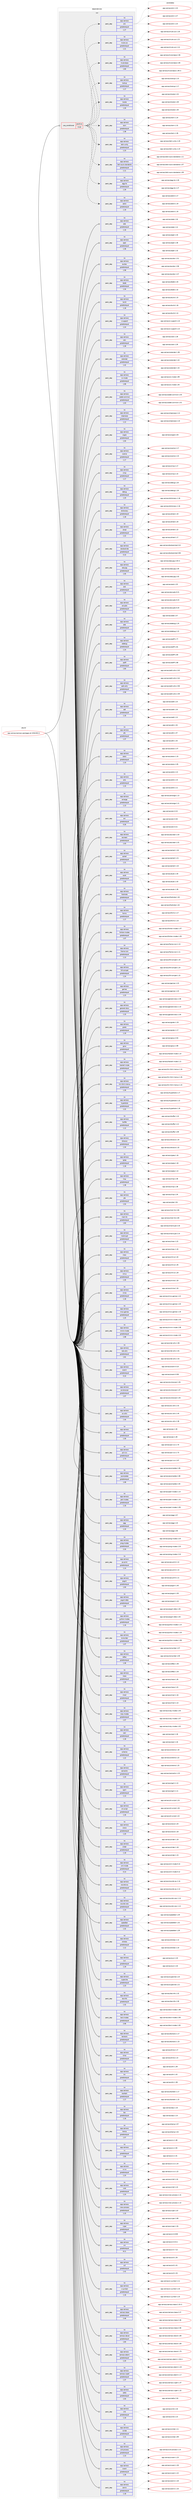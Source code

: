 digraph prolog {

# *************
# Graph options
# *************

newrank=true;
concentrate=true;
compound=true;
graph [rankdir=LR,fontname=Helvetica,fontsize=10,ranksep=1.5];#, ranksep=2.5, nodesep=0.2];
edge  [arrowhead=vee];
node  [fontname=Helvetica,fontsize=10];

# **********
# The ebuild
# **********

subgraph cluster_leftcol {
color=gray;
rank=same;
label=<<i>ebuild</i>>;
id [label="app-xemacs/xemacs-packages-all-2018.08.11", color=red, width=4, href="../app-xemacs/xemacs-packages-all-2018.08.11.svg"];
}

# ****************
# The dependencies
# ****************

subgraph cluster_midcol {
color=gray;
label=<<i>dependencies</i>>;
subgraph cluster_compile {
fillcolor="#eeeeee";
style=filled;
label=<<i>compile</i>>;
}
subgraph cluster_compileandrun {
fillcolor="#eeeeee";
style=filled;
label=<<i>compile and run</i>>;
}
subgraph cluster_run {
fillcolor="#eeeeee";
style=filled;
label=<<i>run</i>>;
subgraph cond356430 {
dependency1316415 [label=<<TABLE BORDER="0" CELLBORDER="1" CELLSPACING="0" CELLPADDING="4"><TR><TD ROWSPAN="3" CELLPADDING="10">use_conditional</TD></TR><TR><TD>positive</TD></TR><TR><TD>mule</TD></TR></TABLE>>, shape=none, color=red];
subgraph pack939133 {
dependency1316416 [label=<<TABLE BORDER="0" CELLBORDER="1" CELLSPACING="0" CELLPADDING="4" WIDTH="220"><TR><TD ROWSPAN="6" CELLPADDING="30">pack_dep</TD></TR><TR><TD WIDTH="110">no</TD></TR><TR><TD>app-xemacs</TD></TR><TR><TD>edict</TD></TR><TR><TD>greaterequal</TD></TR><TR><TD>1.19</TD></TR></TABLE>>, shape=none, color=blue];
}
dependency1316415:e -> dependency1316416:w [weight=20,style="dashed",arrowhead="vee"];
subgraph pack939134 {
dependency1316417 [label=<<TABLE BORDER="0" CELLBORDER="1" CELLSPACING="0" CELLPADDING="4" WIDTH="220"><TR><TD ROWSPAN="6" CELLPADDING="30">pack_dep</TD></TR><TR><TD WIDTH="110">no</TD></TR><TR><TD>app-xemacs</TD></TR><TR><TD>egg-its</TD></TR><TR><TD>greaterequal</TD></TR><TR><TD>1.29</TD></TR></TABLE>>, shape=none, color=blue];
}
dependency1316415:e -> dependency1316417:w [weight=20,style="dashed",arrowhead="vee"];
subgraph pack939135 {
dependency1316418 [label=<<TABLE BORDER="0" CELLBORDER="1" CELLSPACING="0" CELLPADDING="4" WIDTH="220"><TR><TD ROWSPAN="6" CELLPADDING="30">pack_dep</TD></TR><TR><TD WIDTH="110">no</TD></TR><TR><TD>app-xemacs</TD></TR><TR><TD>latin-euro-standards</TD></TR><TR><TD>greaterequal</TD></TR><TR><TD>1.11</TD></TR></TABLE>>, shape=none, color=blue];
}
dependency1316415:e -> dependency1316418:w [weight=20,style="dashed",arrowhead="vee"];
subgraph pack939136 {
dependency1316419 [label=<<TABLE BORDER="0" CELLBORDER="1" CELLSPACING="0" CELLPADDING="4" WIDTH="220"><TR><TD ROWSPAN="6" CELLPADDING="30">pack_dep</TD></TR><TR><TD WIDTH="110">no</TD></TR><TR><TD>app-xemacs</TD></TR><TR><TD>latin-unity</TD></TR><TR><TD>greaterequal</TD></TR><TR><TD>1.23</TD></TR></TABLE>>, shape=none, color=blue];
}
dependency1316415:e -> dependency1316419:w [weight=20,style="dashed",arrowhead="vee"];
subgraph pack939137 {
dependency1316420 [label=<<TABLE BORDER="0" CELLBORDER="1" CELLSPACING="0" CELLPADDING="4" WIDTH="220"><TR><TD ROWSPAN="6" CELLPADDING="30">pack_dep</TD></TR><TR><TD WIDTH="110">no</TD></TR><TR><TD>app-xemacs</TD></TR><TR><TD>leim</TD></TR><TR><TD>greaterequal</TD></TR><TR><TD>1.38</TD></TR></TABLE>>, shape=none, color=blue];
}
dependency1316415:e -> dependency1316420:w [weight=20,style="dashed",arrowhead="vee"];
subgraph pack939138 {
dependency1316421 [label=<<TABLE BORDER="0" CELLBORDER="1" CELLSPACING="0" CELLPADDING="4" WIDTH="220"><TR><TD ROWSPAN="6" CELLPADDING="30">pack_dep</TD></TR><TR><TD WIDTH="110">no</TD></TR><TR><TD>app-xemacs</TD></TR><TR><TD>locale</TD></TR><TR><TD>greaterequal</TD></TR><TR><TD>1.30</TD></TR></TABLE>>, shape=none, color=blue];
}
dependency1316415:e -> dependency1316421:w [weight=20,style="dashed",arrowhead="vee"];
subgraph pack939139 {
dependency1316422 [label=<<TABLE BORDER="0" CELLBORDER="1" CELLSPACING="0" CELLPADDING="4" WIDTH="220"><TR><TD ROWSPAN="6" CELLPADDING="30">pack_dep</TD></TR><TR><TD WIDTH="110">no</TD></TR><TR><TD>app-xemacs</TD></TR><TR><TD>lookup</TD></TR><TR><TD>greaterequal</TD></TR><TR><TD>1.17</TD></TR></TABLE>>, shape=none, color=blue];
}
dependency1316415:e -> dependency1316422:w [weight=20,style="dashed",arrowhead="vee"];
subgraph pack939140 {
dependency1316423 [label=<<TABLE BORDER="0" CELLBORDER="1" CELLSPACING="0" CELLPADDING="4" WIDTH="220"><TR><TD ROWSPAN="6" CELLPADDING="30">pack_dep</TD></TR><TR><TD WIDTH="110">no</TD></TR><TR><TD>app-xemacs</TD></TR><TR><TD>mule-base</TD></TR><TR><TD>greaterequal</TD></TR><TR><TD>1.60</TD></TR></TABLE>>, shape=none, color=blue];
}
dependency1316415:e -> dependency1316423:w [weight=20,style="dashed",arrowhead="vee"];
subgraph pack939141 {
dependency1316424 [label=<<TABLE BORDER="0" CELLBORDER="1" CELLSPACING="0" CELLPADDING="4" WIDTH="220"><TR><TD ROWSPAN="6" CELLPADDING="30">pack_dep</TD></TR><TR><TD WIDTH="110">no</TD></TR><TR><TD>app-xemacs</TD></TR><TR><TD>mule-ucs</TD></TR><TR><TD>greaterequal</TD></TR><TR><TD>1.21</TD></TR></TABLE>>, shape=none, color=blue];
}
dependency1316415:e -> dependency1316424:w [weight=20,style="dashed",arrowhead="vee"];
subgraph pack939142 {
dependency1316425 [label=<<TABLE BORDER="0" CELLBORDER="1" CELLSPACING="0" CELLPADDING="4" WIDTH="220"><TR><TD ROWSPAN="6" CELLPADDING="30">pack_dep</TD></TR><TR><TD WIDTH="110">no</TD></TR><TR><TD>app-xemacs</TD></TR><TR><TD>skk</TD></TR><TR><TD>greaterequal</TD></TR><TR><TD>1.27</TD></TR></TABLE>>, shape=none, color=blue];
}
dependency1316415:e -> dependency1316425:w [weight=20,style="dashed",arrowhead="vee"];
}
id:e -> dependency1316415:w [weight=20,style="solid",arrowhead="odot"];
subgraph pack939143 {
dependency1316426 [label=<<TABLE BORDER="0" CELLBORDER="1" CELLSPACING="0" CELLPADDING="4" WIDTH="220"><TR><TD ROWSPAN="6" CELLPADDING="30">pack_dep</TD></TR><TR><TD WIDTH="110">no</TD></TR><TR><TD>app-xemacs</TD></TR><TR><TD>ada</TD></TR><TR><TD>greaterequal</TD></TR><TR><TD>1.16</TD></TR></TABLE>>, shape=none, color=blue];
}
id:e -> dependency1316426:w [weight=20,style="solid",arrowhead="odot"];
subgraph pack939144 {
dependency1316427 [label=<<TABLE BORDER="0" CELLBORDER="1" CELLSPACING="0" CELLPADDING="4" WIDTH="220"><TR><TD ROWSPAN="6" CELLPADDING="30">pack_dep</TD></TR><TR><TD WIDTH="110">no</TD></TR><TR><TD>app-xemacs</TD></TR><TR><TD>apel</TD></TR><TR><TD>greaterequal</TD></TR><TR><TD>1.36</TD></TR></TABLE>>, shape=none, color=blue];
}
id:e -> dependency1316427:w [weight=20,style="solid",arrowhead="odot"];
subgraph pack939145 {
dependency1316428 [label=<<TABLE BORDER="0" CELLBORDER="1" CELLSPACING="0" CELLPADDING="4" WIDTH="220"><TR><TD ROWSPAN="6" CELLPADDING="30">pack_dep</TD></TR><TR><TD WIDTH="110">no</TD></TR><TR><TD>app-xemacs</TD></TR><TR><TD>auctex</TD></TR><TR><TD>greaterequal</TD></TR><TR><TD>1.58</TD></TR></TABLE>>, shape=none, color=blue];
}
id:e -> dependency1316428:w [weight=20,style="solid",arrowhead="odot"];
subgraph pack939146 {
dependency1316429 [label=<<TABLE BORDER="0" CELLBORDER="1" CELLSPACING="0" CELLPADDING="4" WIDTH="220"><TR><TD ROWSPAN="6" CELLPADDING="30">pack_dep</TD></TR><TR><TD WIDTH="110">no</TD></TR><TR><TD>app-xemacs</TD></TR><TR><TD>bbdb</TD></TR><TR><TD>greaterequal</TD></TR><TR><TD>1.34</TD></TR></TABLE>>, shape=none, color=blue];
}
id:e -> dependency1316429:w [weight=20,style="solid",arrowhead="odot"];
subgraph pack939147 {
dependency1316430 [label=<<TABLE BORDER="0" CELLBORDER="1" CELLSPACING="0" CELLPADDING="4" WIDTH="220"><TR><TD ROWSPAN="6" CELLPADDING="30">pack_dep</TD></TR><TR><TD WIDTH="110">no</TD></TR><TR><TD>app-xemacs</TD></TR><TR><TD>build</TD></TR><TR><TD>greaterequal</TD></TR><TR><TD>1.18</TD></TR></TABLE>>, shape=none, color=blue];
}
id:e -> dependency1316430:w [weight=20,style="solid",arrowhead="odot"];
subgraph pack939148 {
dependency1316431 [label=<<TABLE BORDER="0" CELLBORDER="1" CELLSPACING="0" CELLPADDING="4" WIDTH="220"><TR><TD ROWSPAN="6" CELLPADDING="30">pack_dep</TD></TR><TR><TD WIDTH="110">no</TD></TR><TR><TD>app-xemacs</TD></TR><TR><TD>c-support</TD></TR><TR><TD>greaterequal</TD></TR><TR><TD>1.24</TD></TR></TABLE>>, shape=none, color=blue];
}
id:e -> dependency1316431:w [weight=20,style="solid",arrowhead="odot"];
subgraph pack939149 {
dependency1316432 [label=<<TABLE BORDER="0" CELLBORDER="1" CELLSPACING="0" CELLPADDING="4" WIDTH="220"><TR><TD ROWSPAN="6" CELLPADDING="30">pack_dep</TD></TR><TR><TD WIDTH="110">no</TD></TR><TR><TD>app-xemacs</TD></TR><TR><TD>calc</TD></TR><TR><TD>greaterequal</TD></TR><TR><TD>1.28</TD></TR></TABLE>>, shape=none, color=blue];
}
id:e -> dependency1316432:w [weight=20,style="solid",arrowhead="odot"];
subgraph pack939150 {
dependency1316433 [label=<<TABLE BORDER="0" CELLBORDER="1" CELLSPACING="0" CELLPADDING="4" WIDTH="220"><TR><TD ROWSPAN="6" CELLPADDING="30">pack_dep</TD></TR><TR><TD WIDTH="110">no</TD></TR><TR><TD>app-xemacs</TD></TR><TR><TD>calendar</TD></TR><TR><TD>greaterequal</TD></TR><TR><TD>1.42</TD></TR></TABLE>>, shape=none, color=blue];
}
id:e -> dependency1316433:w [weight=20,style="solid",arrowhead="odot"];
subgraph pack939151 {
dependency1316434 [label=<<TABLE BORDER="0" CELLBORDER="1" CELLSPACING="0" CELLPADDING="4" WIDTH="220"><TR><TD ROWSPAN="6" CELLPADDING="30">pack_dep</TD></TR><TR><TD WIDTH="110">no</TD></TR><TR><TD>app-xemacs</TD></TR><TR><TD>cc-mode</TD></TR><TR><TD>greaterequal</TD></TR><TR><TD>1.99</TD></TR></TABLE>>, shape=none, color=blue];
}
id:e -> dependency1316434:w [weight=20,style="solid",arrowhead="odot"];
subgraph pack939152 {
dependency1316435 [label=<<TABLE BORDER="0" CELLBORDER="1" CELLSPACING="0" CELLPADDING="4" WIDTH="220"><TR><TD ROWSPAN="6" CELLPADDING="30">pack_dep</TD></TR><TR><TD WIDTH="110">no</TD></TR><TR><TD>app-xemacs</TD></TR><TR><TD>cedet-common</TD></TR><TR><TD>greaterequal</TD></TR><TR><TD>1.03</TD></TR></TABLE>>, shape=none, color=blue];
}
id:e -> dependency1316435:w [weight=20,style="solid",arrowhead="odot"];
subgraph pack939153 {
dependency1316436 [label=<<TABLE BORDER="0" CELLBORDER="1" CELLSPACING="0" CELLPADDING="4" WIDTH="220"><TR><TD ROWSPAN="6" CELLPADDING="30">pack_dep</TD></TR><TR><TD WIDTH="110">no</TD></TR><TR><TD>app-xemacs</TD></TR><TR><TD>clearcase</TD></TR><TR><TD>greaterequal</TD></TR><TR><TD>1.12</TD></TR></TABLE>>, shape=none, color=blue];
}
id:e -> dependency1316436:w [weight=20,style="solid",arrowhead="odot"];
subgraph pack939154 {
dependency1316437 [label=<<TABLE BORDER="0" CELLBORDER="1" CELLSPACING="0" CELLPADDING="4" WIDTH="220"><TR><TD ROWSPAN="6" CELLPADDING="30">pack_dep</TD></TR><TR><TD WIDTH="110">no</TD></TR><TR><TD>app-xemacs</TD></TR><TR><TD>cogre</TD></TR><TR><TD>greaterequal</TD></TR><TR><TD>1.04</TD></TR></TABLE>>, shape=none, color=blue];
}
id:e -> dependency1316437:w [weight=20,style="solid",arrowhead="odot"];
subgraph pack939155 {
dependency1316438 [label=<<TABLE BORDER="0" CELLBORDER="1" CELLSPACING="0" CELLPADDING="4" WIDTH="220"><TR><TD ROWSPAN="6" CELLPADDING="30">pack_dep</TD></TR><TR><TD WIDTH="110">no</TD></TR><TR><TD>app-xemacs</TD></TR><TR><TD>cookie</TD></TR><TR><TD>greaterequal</TD></TR><TR><TD>1.17</TD></TR></TABLE>>, shape=none, color=blue];
}
id:e -> dependency1316438:w [weight=20,style="solid",arrowhead="odot"];
subgraph pack939156 {
dependency1316439 [label=<<TABLE BORDER="0" CELLBORDER="1" CELLSPACING="0" CELLPADDING="4" WIDTH="220"><TR><TD ROWSPAN="6" CELLPADDING="30">pack_dep</TD></TR><TR><TD WIDTH="110">no</TD></TR><TR><TD>app-xemacs</TD></TR><TR><TD>crisp</TD></TR><TR><TD>greaterequal</TD></TR><TR><TD>1.17</TD></TR></TABLE>>, shape=none, color=blue];
}
id:e -> dependency1316439:w [weight=20,style="solid",arrowhead="odot"];
subgraph pack939157 {
dependency1316440 [label=<<TABLE BORDER="0" CELLBORDER="1" CELLSPACING="0" CELLPADDING="4" WIDTH="220"><TR><TD ROWSPAN="6" CELLPADDING="30">pack_dep</TD></TR><TR><TD WIDTH="110">no</TD></TR><TR><TD>app-xemacs</TD></TR><TR><TD>debug</TD></TR><TR><TD>greaterequal</TD></TR><TR><TD>1.20</TD></TR></TABLE>>, shape=none, color=blue];
}
id:e -> dependency1316440:w [weight=20,style="solid",arrowhead="odot"];
subgraph pack939158 {
dependency1316441 [label=<<TABLE BORDER="0" CELLBORDER="1" CELLSPACING="0" CELLPADDING="4" WIDTH="220"><TR><TD ROWSPAN="6" CELLPADDING="30">pack_dep</TD></TR><TR><TD WIDTH="110">no</TD></TR><TR><TD>app-xemacs</TD></TR><TR><TD>dictionary</TD></TR><TR><TD>greaterequal</TD></TR><TR><TD>1.18</TD></TR></TABLE>>, shape=none, color=blue];
}
id:e -> dependency1316441:w [weight=20,style="solid",arrowhead="odot"];
subgraph pack939159 {
dependency1316442 [label=<<TABLE BORDER="0" CELLBORDER="1" CELLSPACING="0" CELLPADDING="4" WIDTH="220"><TR><TD ROWSPAN="6" CELLPADDING="30">pack_dep</TD></TR><TR><TD WIDTH="110">no</TD></TR><TR><TD>app-xemacs</TD></TR><TR><TD>dired</TD></TR><TR><TD>greaterequal</TD></TR><TR><TD>1.22</TD></TR></TABLE>>, shape=none, color=blue];
}
id:e -> dependency1316442:w [weight=20,style="solid",arrowhead="odot"];
subgraph pack939160 {
dependency1316443 [label=<<TABLE BORDER="0" CELLBORDER="1" CELLSPACING="0" CELLPADDING="4" WIDTH="220"><TR><TD ROWSPAN="6" CELLPADDING="30">pack_dep</TD></TR><TR><TD WIDTH="110">no</TD></TR><TR><TD>app-xemacs</TD></TR><TR><TD>docbookide</TD></TR><TR><TD>greaterequal</TD></TR><TR><TD>0.10</TD></TR></TABLE>>, shape=none, color=blue];
}
id:e -> dependency1316443:w [weight=20,style="solid",arrowhead="odot"];
subgraph pack939161 {
dependency1316444 [label=<<TABLE BORDER="0" CELLBORDER="1" CELLSPACING="0" CELLPADDING="4" WIDTH="220"><TR><TD ROWSPAN="6" CELLPADDING="30">pack_dep</TD></TR><TR><TD WIDTH="110">no</TD></TR><TR><TD>app-xemacs</TD></TR><TR><TD>easypg</TD></TR><TR><TD>greaterequal</TD></TR><TR><TD>1.05</TD></TR></TABLE>>, shape=none, color=blue];
}
id:e -> dependency1316444:w [weight=20,style="solid",arrowhead="odot"];
subgraph pack939162 {
dependency1316445 [label=<<TABLE BORDER="0" CELLBORDER="1" CELLSPACING="0" CELLPADDING="4" WIDTH="220"><TR><TD ROWSPAN="6" CELLPADDING="30">pack_dep</TD></TR><TR><TD WIDTH="110">no</TD></TR><TR><TD>app-xemacs</TD></TR><TR><TD>ecb</TD></TR><TR><TD>greaterequal</TD></TR><TR><TD>1.25</TD></TR></TABLE>>, shape=none, color=blue];
}
id:e -> dependency1316445:w [weight=20,style="solid",arrowhead="odot"];
subgraph pack939163 {
dependency1316446 [label=<<TABLE BORDER="0" CELLBORDER="1" CELLSPACING="0" CELLPADDING="4" WIDTH="220"><TR><TD ROWSPAN="6" CELLPADDING="30">pack_dep</TD></TR><TR><TD WIDTH="110">no</TD></TR><TR><TD>app-xemacs</TD></TR><TR><TD>ecrypto</TD></TR><TR><TD>greaterequal</TD></TR><TR><TD>0.23</TD></TR></TABLE>>, shape=none, color=blue];
}
id:e -> dependency1316446:w [weight=20,style="solid",arrowhead="odot"];
subgraph pack939164 {
dependency1316447 [label=<<TABLE BORDER="0" CELLBORDER="1" CELLSPACING="0" CELLPADDING="4" WIDTH="220"><TR><TD ROWSPAN="6" CELLPADDING="30">pack_dep</TD></TR><TR><TD WIDTH="110">no</TD></TR><TR><TD>app-xemacs</TD></TR><TR><TD>ede</TD></TR><TR><TD>greaterequal</TD></TR><TR><TD>1.07</TD></TR></TABLE>>, shape=none, color=blue];
}
id:e -> dependency1316447:w [weight=20,style="solid",arrowhead="odot"];
subgraph pack939165 {
dependency1316448 [label=<<TABLE BORDER="0" CELLBORDER="1" CELLSPACING="0" CELLPADDING="4" WIDTH="220"><TR><TD ROWSPAN="6" CELLPADDING="30">pack_dep</TD></TR><TR><TD WIDTH="110">no</TD></TR><TR><TD>app-xemacs</TD></TR><TR><TD>edebug</TD></TR><TR><TD>greaterequal</TD></TR><TR><TD>1.24</TD></TR></TABLE>>, shape=none, color=blue];
}
id:e -> dependency1316448:w [weight=20,style="solid",arrowhead="odot"];
subgraph pack939166 {
dependency1316449 [label=<<TABLE BORDER="0" CELLBORDER="1" CELLSPACING="0" CELLPADDING="4" WIDTH="220"><TR><TD ROWSPAN="6" CELLPADDING="30">pack_dep</TD></TR><TR><TD WIDTH="110">no</TD></TR><TR><TD>app-xemacs</TD></TR><TR><TD>ediff</TD></TR><TR><TD>greaterequal</TD></TR><TR><TD>1.84</TD></TR></TABLE>>, shape=none, color=blue];
}
id:e -> dependency1316449:w [weight=20,style="solid",arrowhead="odot"];
subgraph pack939167 {
dependency1316450 [label=<<TABLE BORDER="0" CELLBORDER="1" CELLSPACING="0" CELLPADDING="4" WIDTH="220"><TR><TD ROWSPAN="6" CELLPADDING="30">pack_dep</TD></TR><TR><TD WIDTH="110">no</TD></TR><TR><TD>app-xemacs</TD></TR><TR><TD>edit-utils</TD></TR><TR><TD>greaterequal</TD></TR><TR><TD>2.58</TD></TR></TABLE>>, shape=none, color=blue];
}
id:e -> dependency1316450:w [weight=20,style="solid",arrowhead="odot"];
subgraph pack939168 {
dependency1316451 [label=<<TABLE BORDER="0" CELLBORDER="1" CELLSPACING="0" CELLPADDING="4" WIDTH="220"><TR><TD ROWSPAN="6" CELLPADDING="30">pack_dep</TD></TR><TR><TD WIDTH="110">no</TD></TR><TR><TD>app-xemacs</TD></TR><TR><TD>edt</TD></TR><TR><TD>greaterequal</TD></TR><TR><TD>1.16</TD></TR></TABLE>>, shape=none, color=blue];
}
id:e -> dependency1316451:w [weight=20,style="solid",arrowhead="odot"];
subgraph pack939169 {
dependency1316452 [label=<<TABLE BORDER="0" CELLBORDER="1" CELLSPACING="0" CELLPADDING="4" WIDTH="220"><TR><TD ROWSPAN="6" CELLPADDING="30">pack_dep</TD></TR><TR><TD WIDTH="110">no</TD></TR><TR><TD>app-xemacs</TD></TR><TR><TD>efs</TD></TR><TR><TD>greaterequal</TD></TR><TR><TD>1.37</TD></TR></TABLE>>, shape=none, color=blue];
}
id:e -> dependency1316452:w [weight=20,style="solid",arrowhead="odot"];
subgraph pack939170 {
dependency1316453 [label=<<TABLE BORDER="0" CELLBORDER="1" CELLSPACING="0" CELLPADDING="4" WIDTH="220"><TR><TD ROWSPAN="6" CELLPADDING="30">pack_dep</TD></TR><TR><TD WIDTH="110">no</TD></TR><TR><TD>app-xemacs</TD></TR><TR><TD>eieio</TD></TR><TR><TD>greaterequal</TD></TR><TR><TD>1.10</TD></TR></TABLE>>, shape=none, color=blue];
}
id:e -> dependency1316453:w [weight=20,style="solid",arrowhead="odot"];
subgraph pack939171 {
dependency1316454 [label=<<TABLE BORDER="0" CELLBORDER="1" CELLSPACING="0" CELLPADDING="4" WIDTH="220"><TR><TD ROWSPAN="6" CELLPADDING="30">pack_dep</TD></TR><TR><TD WIDTH="110">no</TD></TR><TR><TD>app-xemacs</TD></TR><TR><TD>elib</TD></TR><TR><TD>greaterequal</TD></TR><TR><TD>1.15</TD></TR></TABLE>>, shape=none, color=blue];
}
id:e -> dependency1316454:w [weight=20,style="solid",arrowhead="odot"];
subgraph pack939172 {
dependency1316455 [label=<<TABLE BORDER="0" CELLBORDER="1" CELLSPACING="0" CELLPADDING="4" WIDTH="220"><TR><TD ROWSPAN="6" CELLPADDING="30">pack_dep</TD></TR><TR><TD WIDTH="110">no</TD></TR><TR><TD>app-xemacs</TD></TR><TR><TD>emerge</TD></TR><TR><TD>greaterequal</TD></TR><TR><TD>1.13</TD></TR></TABLE>>, shape=none, color=blue];
}
id:e -> dependency1316455:w [weight=20,style="solid",arrowhead="odot"];
subgraph pack939173 {
dependency1316456 [label=<<TABLE BORDER="0" CELLBORDER="1" CELLSPACING="0" CELLPADDING="4" WIDTH="220"><TR><TD ROWSPAN="6" CELLPADDING="30">pack_dep</TD></TR><TR><TD WIDTH="110">no</TD></TR><TR><TD>app-xemacs</TD></TR><TR><TD>erc</TD></TR><TR><TD>greaterequal</TD></TR><TR><TD>0.26</TD></TR></TABLE>>, shape=none, color=blue];
}
id:e -> dependency1316456:w [weight=20,style="solid",arrowhead="odot"];
subgraph pack939174 {
dependency1316457 [label=<<TABLE BORDER="0" CELLBORDER="1" CELLSPACING="0" CELLPADDING="4" WIDTH="220"><TR><TD ROWSPAN="6" CELLPADDING="30">pack_dep</TD></TR><TR><TD WIDTH="110">no</TD></TR><TR><TD>app-xemacs</TD></TR><TR><TD>escreen</TD></TR><TR><TD>greaterequal</TD></TR><TR><TD>1.03</TD></TR></TABLE>>, shape=none, color=blue];
}
id:e -> dependency1316457:w [weight=20,style="solid",arrowhead="odot"];
subgraph pack939175 {
dependency1316458 [label=<<TABLE BORDER="0" CELLBORDER="1" CELLSPACING="0" CELLPADDING="4" WIDTH="220"><TR><TD ROWSPAN="6" CELLPADDING="30">pack_dep</TD></TR><TR><TD WIDTH="110">no</TD></TR><TR><TD>app-xemacs</TD></TR><TR><TD>eshell</TD></TR><TR><TD>greaterequal</TD></TR><TR><TD>1.21</TD></TR></TABLE>>, shape=none, color=blue];
}
id:e -> dependency1316458:w [weight=20,style="solid",arrowhead="odot"];
subgraph pack939176 {
dependency1316459 [label=<<TABLE BORDER="0" CELLBORDER="1" CELLSPACING="0" CELLPADDING="4" WIDTH="220"><TR><TD ROWSPAN="6" CELLPADDING="30">pack_dep</TD></TR><TR><TD WIDTH="110">no</TD></TR><TR><TD>app-xemacs</TD></TR><TR><TD>eudc</TD></TR><TR><TD>greaterequal</TD></TR><TR><TD>1.43</TD></TR></TABLE>>, shape=none, color=blue];
}
id:e -> dependency1316459:w [weight=20,style="solid",arrowhead="odot"];
subgraph pack939177 {
dependency1316460 [label=<<TABLE BORDER="0" CELLBORDER="1" CELLSPACING="0" CELLPADDING="4" WIDTH="220"><TR><TD ROWSPAN="6" CELLPADDING="30">pack_dep</TD></TR><TR><TD WIDTH="110">no</TD></TR><TR><TD>app-xemacs</TD></TR><TR><TD>footnote</TD></TR><TR><TD>greaterequal</TD></TR><TR><TD>1.18</TD></TR></TABLE>>, shape=none, color=blue];
}
id:e -> dependency1316460:w [weight=20,style="solid",arrowhead="odot"];
subgraph pack939178 {
dependency1316461 [label=<<TABLE BORDER="0" CELLBORDER="1" CELLSPACING="0" CELLPADDING="4" WIDTH="220"><TR><TD ROWSPAN="6" CELLPADDING="30">pack_dep</TD></TR><TR><TD WIDTH="110">no</TD></TR><TR><TD>app-xemacs</TD></TR><TR><TD>forms</TD></TR><TR><TD>greaterequal</TD></TR><TR><TD>1.17</TD></TR></TABLE>>, shape=none, color=blue];
}
id:e -> dependency1316461:w [weight=20,style="solid",arrowhead="odot"];
subgraph pack939179 {
dependency1316462 [label=<<TABLE BORDER="0" CELLBORDER="1" CELLSPACING="0" CELLPADDING="4" WIDTH="220"><TR><TD ROWSPAN="6" CELLPADDING="30">pack_dep</TD></TR><TR><TD WIDTH="110">no</TD></TR><TR><TD>app-xemacs</TD></TR><TR><TD>fortran-modes</TD></TR><TR><TD>greaterequal</TD></TR><TR><TD>1.07</TD></TR></TABLE>>, shape=none, color=blue];
}
id:e -> dependency1316462:w [weight=20,style="solid",arrowhead="odot"];
subgraph pack939180 {
dependency1316463 [label=<<TABLE BORDER="0" CELLBORDER="1" CELLSPACING="0" CELLPADDING="4" WIDTH="220"><TR><TD ROWSPAN="6" CELLPADDING="30">pack_dep</TD></TR><TR><TD WIDTH="110">no</TD></TR><TR><TD>app-xemacs</TD></TR><TR><TD>frame-icon</TD></TR><TR><TD>greaterequal</TD></TR><TR><TD>1.13</TD></TR></TABLE>>, shape=none, color=blue];
}
id:e -> dependency1316463:w [weight=20,style="solid",arrowhead="odot"];
subgraph pack939181 {
dependency1316464 [label=<<TABLE BORDER="0" CELLBORDER="1" CELLSPACING="0" CELLPADDING="4" WIDTH="220"><TR><TD ROWSPAN="6" CELLPADDING="30">pack_dep</TD></TR><TR><TD WIDTH="110">no</TD></TR><TR><TD>app-xemacs</TD></TR><TR><TD>fsf-compat</TD></TR><TR><TD>greaterequal</TD></TR><TR><TD>1.24</TD></TR></TABLE>>, shape=none, color=blue];
}
id:e -> dependency1316464:w [weight=20,style="solid",arrowhead="odot"];
subgraph pack939182 {
dependency1316465 [label=<<TABLE BORDER="0" CELLBORDER="1" CELLSPACING="0" CELLPADDING="4" WIDTH="220"><TR><TD ROWSPAN="6" CELLPADDING="30">pack_dep</TD></TR><TR><TD WIDTH="110">no</TD></TR><TR><TD>app-xemacs</TD></TR><TR><TD>games</TD></TR><TR><TD>greaterequal</TD></TR><TR><TD>1.23</TD></TR></TABLE>>, shape=none, color=blue];
}
id:e -> dependency1316465:w [weight=20,style="solid",arrowhead="odot"];
subgraph pack939183 {
dependency1316466 [label=<<TABLE BORDER="0" CELLBORDER="1" CELLSPACING="0" CELLPADDING="4" WIDTH="220"><TR><TD ROWSPAN="6" CELLPADDING="30">pack_dep</TD></TR><TR><TD WIDTH="110">no</TD></TR><TR><TD>app-xemacs</TD></TR><TR><TD>general-docs</TD></TR><TR><TD>greaterequal</TD></TR><TR><TD>1.10</TD></TR></TABLE>>, shape=none, color=blue];
}
id:e -> dependency1316466:w [weight=20,style="solid",arrowhead="odot"];
subgraph pack939184 {
dependency1316467 [label=<<TABLE BORDER="0" CELLBORDER="1" CELLSPACING="0" CELLPADDING="4" WIDTH="220"><TR><TD ROWSPAN="6" CELLPADDING="30">pack_dep</TD></TR><TR><TD WIDTH="110">no</TD></TR><TR><TD>app-xemacs</TD></TR><TR><TD>gnats</TD></TR><TR><TD>greaterequal</TD></TR><TR><TD>1.19</TD></TR></TABLE>>, shape=none, color=blue];
}
id:e -> dependency1316467:w [weight=20,style="solid",arrowhead="odot"];
subgraph pack939185 {
dependency1316468 [label=<<TABLE BORDER="0" CELLBORDER="1" CELLSPACING="0" CELLPADDING="4" WIDTH="220"><TR><TD ROWSPAN="6" CELLPADDING="30">pack_dep</TD></TR><TR><TD WIDTH="110">no</TD></TR><TR><TD>app-xemacs</TD></TR><TR><TD>gnus</TD></TR><TR><TD>greaterequal</TD></TR><TR><TD>2.04</TD></TR></TABLE>>, shape=none, color=blue];
}
id:e -> dependency1316468:w [weight=20,style="solid",arrowhead="odot"];
subgraph pack939186 {
dependency1316469 [label=<<TABLE BORDER="0" CELLBORDER="1" CELLSPACING="0" CELLPADDING="4" WIDTH="220"><TR><TD ROWSPAN="6" CELLPADDING="30">pack_dep</TD></TR><TR><TD WIDTH="110">no</TD></TR><TR><TD>app-xemacs</TD></TR><TR><TD>haskell-mode</TD></TR><TR><TD>greaterequal</TD></TR><TR><TD>1.14</TD></TR></TABLE>>, shape=none, color=blue];
}
id:e -> dependency1316469:w [weight=20,style="solid",arrowhead="odot"];
subgraph pack939187 {
dependency1316470 [label=<<TABLE BORDER="0" CELLBORDER="1" CELLSPACING="0" CELLPADDING="4" WIDTH="220"><TR><TD ROWSPAN="6" CELLPADDING="30">pack_dep</TD></TR><TR><TD WIDTH="110">no</TD></TR><TR><TD>app-xemacs</TD></TR><TR><TD>hm-html-menus</TD></TR><TR><TD>greaterequal</TD></TR><TR><TD>1.26</TD></TR></TABLE>>, shape=none, color=blue];
}
id:e -> dependency1316470:w [weight=20,style="solid",arrowhead="odot"];
subgraph pack939188 {
dependency1316471 [label=<<TABLE BORDER="0" CELLBORDER="1" CELLSPACING="0" CELLPADDING="4" WIDTH="220"><TR><TD ROWSPAN="6" CELLPADDING="30">pack_dep</TD></TR><TR><TD WIDTH="110">no</TD></TR><TR><TD>app-xemacs</TD></TR><TR><TD>hyperbole</TD></TR><TR><TD>greaterequal</TD></TR><TR><TD>1.22</TD></TR></TABLE>>, shape=none, color=blue];
}
id:e -> dependency1316471:w [weight=20,style="solid",arrowhead="odot"];
subgraph pack939189 {
dependency1316472 [label=<<TABLE BORDER="0" CELLBORDER="1" CELLSPACING="0" CELLPADDING="4" WIDTH="220"><TR><TD ROWSPAN="6" CELLPADDING="30">pack_dep</TD></TR><TR><TD WIDTH="110">no</TD></TR><TR><TD>app-xemacs</TD></TR><TR><TD>ibuffer</TD></TR><TR><TD>greaterequal</TD></TR><TR><TD>1.12</TD></TR></TABLE>>, shape=none, color=blue];
}
id:e -> dependency1316472:w [weight=20,style="solid",arrowhead="odot"];
subgraph pack939190 {
dependency1316473 [label=<<TABLE BORDER="0" CELLBORDER="1" CELLSPACING="0" CELLPADDING="4" WIDTH="220"><TR><TD ROWSPAN="6" CELLPADDING="30">pack_dep</TD></TR><TR><TD WIDTH="110">no</TD></TR><TR><TD>app-xemacs</TD></TR><TR><TD>idlwave</TD></TR><TR><TD>greaterequal</TD></TR><TR><TD>1.34</TD></TR></TABLE>>, shape=none, color=blue];
}
id:e -> dependency1316473:w [weight=20,style="solid",arrowhead="odot"];
subgraph pack939191 {
dependency1316474 [label=<<TABLE BORDER="0" CELLBORDER="1" CELLSPACING="0" CELLPADDING="4" WIDTH="220"><TR><TD ROWSPAN="6" CELLPADDING="30">pack_dep</TD></TR><TR><TD WIDTH="110">no</TD></TR><TR><TD>app-xemacs</TD></TR><TR><TD>igrep</TD></TR><TR><TD>greaterequal</TD></TR><TR><TD>1.18</TD></TR></TABLE>>, shape=none, color=blue];
}
id:e -> dependency1316474:w [weight=20,style="solid",arrowhead="odot"];
subgraph pack939192 {
dependency1316475 [label=<<TABLE BORDER="0" CELLBORDER="1" CELLSPACING="0" CELLPADDING="4" WIDTH="220"><TR><TD ROWSPAN="6" CELLPADDING="30">pack_dep</TD></TR><TR><TD WIDTH="110">no</TD></TR><TR><TD>app-xemacs</TD></TR><TR><TD>ilisp</TD></TR><TR><TD>greaterequal</TD></TR><TR><TD>1.38</TD></TR></TABLE>>, shape=none, color=blue];
}
id:e -> dependency1316475:w [weight=20,style="solid",arrowhead="odot"];
subgraph pack939193 {
dependency1316476 [label=<<TABLE BORDER="0" CELLBORDER="1" CELLSPACING="0" CELLPADDING="4" WIDTH="220"><TR><TD ROWSPAN="6" CELLPADDING="30">pack_dep</TD></TR><TR><TD WIDTH="110">no</TD></TR><TR><TD>app-xemacs</TD></TR><TR><TD>jde</TD></TR><TR><TD>greaterequal</TD></TR><TR><TD>1.54</TD></TR></TABLE>>, shape=none, color=blue];
}
id:e -> dependency1316476:w [weight=20,style="solid",arrowhead="odot"];
subgraph pack939194 {
dependency1316477 [label=<<TABLE BORDER="0" CELLBORDER="1" CELLSPACING="0" CELLPADDING="4" WIDTH="220"><TR><TD ROWSPAN="6" CELLPADDING="30">pack_dep</TD></TR><TR><TD WIDTH="110">no</TD></TR><TR><TD>app-xemacs</TD></TR><TR><TD>mail-lib</TD></TR><TR><TD>greaterequal</TD></TR><TR><TD>1.84</TD></TR></TABLE>>, shape=none, color=blue];
}
id:e -> dependency1316477:w [weight=20,style="solid",arrowhead="odot"];
subgraph pack939195 {
dependency1316478 [label=<<TABLE BORDER="0" CELLBORDER="1" CELLSPACING="0" CELLPADDING="4" WIDTH="220"><TR><TD ROWSPAN="6" CELLPADDING="30">pack_dep</TD></TR><TR><TD WIDTH="110">no</TD></TR><TR><TD>app-xemacs</TD></TR><TR><TD>mailcrypt</TD></TR><TR><TD>greaterequal</TD></TR><TR><TD>2.16</TD></TR></TABLE>>, shape=none, color=blue];
}
id:e -> dependency1316478:w [weight=20,style="solid",arrowhead="odot"];
subgraph pack939196 {
dependency1316479 [label=<<TABLE BORDER="0" CELLBORDER="1" CELLSPACING="0" CELLPADDING="4" WIDTH="220"><TR><TD ROWSPAN="6" CELLPADDING="30">pack_dep</TD></TR><TR><TD WIDTH="110">no</TD></TR><TR><TD>app-xemacs</TD></TR><TR><TD>mew</TD></TR><TR><TD>greaterequal</TD></TR><TR><TD>1.22</TD></TR></TABLE>>, shape=none, color=blue];
}
id:e -> dependency1316479:w [weight=20,style="solid",arrowhead="odot"];
subgraph pack939197 {
dependency1316480 [label=<<TABLE BORDER="0" CELLBORDER="1" CELLSPACING="0" CELLPADDING="4" WIDTH="220"><TR><TD ROWSPAN="6" CELLPADDING="30">pack_dep</TD></TR><TR><TD WIDTH="110">no</TD></TR><TR><TD>app-xemacs</TD></TR><TR><TD>mh-e</TD></TR><TR><TD>greaterequal</TD></TR><TR><TD>1.35</TD></TR></TABLE>>, shape=none, color=blue];
}
id:e -> dependency1316480:w [weight=20,style="solid",arrowhead="odot"];
subgraph pack939198 {
dependency1316481 [label=<<TABLE BORDER="0" CELLBORDER="1" CELLSPACING="0" CELLPADDING="4" WIDTH="220"><TR><TD ROWSPAN="6" CELLPADDING="30">pack_dep</TD></TR><TR><TD WIDTH="110">no</TD></TR><TR><TD>app-xemacs</TD></TR><TR><TD>mine</TD></TR><TR><TD>greaterequal</TD></TR><TR><TD>1.18</TD></TR></TABLE>>, shape=none, color=blue];
}
id:e -> dependency1316481:w [weight=20,style="solid",arrowhead="odot"];
subgraph pack939199 {
dependency1316482 [label=<<TABLE BORDER="0" CELLBORDER="1" CELLSPACING="0" CELLPADDING="4" WIDTH="220"><TR><TD ROWSPAN="6" CELLPADDING="30">pack_dep</TD></TR><TR><TD WIDTH="110">no</TD></TR><TR><TD>app-xemacs</TD></TR><TR><TD>misc-games</TD></TR><TR><TD>greaterequal</TD></TR><TR><TD>1.25</TD></TR></TABLE>>, shape=none, color=blue];
}
id:e -> dependency1316482:w [weight=20,style="solid",arrowhead="odot"];
subgraph pack939200 {
dependency1316483 [label=<<TABLE BORDER="0" CELLBORDER="1" CELLSPACING="0" CELLPADDING="4" WIDTH="220"><TR><TD ROWSPAN="6" CELLPADDING="30">pack_dep</TD></TR><TR><TD WIDTH="110">no</TD></TR><TR><TD>app-xemacs</TD></TR><TR><TD>mmm-mode</TD></TR><TR><TD>greaterequal</TD></TR><TR><TD>1.08</TD></TR></TABLE>>, shape=none, color=blue];
}
id:e -> dependency1316483:w [weight=20,style="solid",arrowhead="odot"];
subgraph pack939201 {
dependency1316484 [label=<<TABLE BORDER="0" CELLBORDER="1" CELLSPACING="0" CELLPADDING="4" WIDTH="220"><TR><TD ROWSPAN="6" CELLPADDING="30">pack_dep</TD></TR><TR><TD WIDTH="110">no</TD></TR><TR><TD>app-xemacs</TD></TR><TR><TD>net-utils</TD></TR><TR><TD>greaterequal</TD></TR><TR><TD>1.61</TD></TR></TABLE>>, shape=none, color=blue];
}
id:e -> dependency1316484:w [weight=20,style="solid",arrowhead="odot"];
subgraph pack939202 {
dependency1316485 [label=<<TABLE BORDER="0" CELLBORDER="1" CELLSPACING="0" CELLPADDING="4" WIDTH="220"><TR><TD ROWSPAN="6" CELLPADDING="30">pack_dep</TD></TR><TR><TD WIDTH="110">no</TD></TR><TR><TD>app-xemacs</TD></TR><TR><TD>ocaml</TD></TR><TR><TD>greaterequal</TD></TR><TR><TD>0.10</TD></TR></TABLE>>, shape=none, color=blue];
}
id:e -> dependency1316485:w [weight=20,style="solid",arrowhead="odot"];
subgraph pack939203 {
dependency1316486 [label=<<TABLE BORDER="0" CELLBORDER="1" CELLSPACING="0" CELLPADDING="4" WIDTH="220"><TR><TD ROWSPAN="6" CELLPADDING="30">pack_dep</TD></TR><TR><TD WIDTH="110">no</TD></TR><TR><TD>app-xemacs</TD></TR><TR><TD>oo-browser</TD></TR><TR><TD>greaterequal</TD></TR><TR><TD>1.07</TD></TR></TABLE>>, shape=none, color=blue];
}
id:e -> dependency1316486:w [weight=20,style="solid",arrowhead="odot"];
subgraph pack939204 {
dependency1316487 [label=<<TABLE BORDER="0" CELLBORDER="1" CELLSPACING="0" CELLPADDING="4" WIDTH="220"><TR><TD ROWSPAN="6" CELLPADDING="30">pack_dep</TD></TR><TR><TD WIDTH="110">no</TD></TR><TR><TD>app-xemacs</TD></TR><TR><TD>os-utils</TD></TR><TR><TD>greaterequal</TD></TR><TR><TD>1.44</TD></TR></TABLE>>, shape=none, color=blue];
}
id:e -> dependency1316487:w [weight=20,style="solid",arrowhead="odot"];
subgraph pack939205 {
dependency1316488 [label=<<TABLE BORDER="0" CELLBORDER="1" CELLSPACING="0" CELLPADDING="4" WIDTH="220"><TR><TD ROWSPAN="6" CELLPADDING="30">pack_dep</TD></TR><TR><TD WIDTH="110">no</TD></TR><TR><TD>app-xemacs</TD></TR><TR><TD>pc</TD></TR><TR><TD>greaterequal</TD></TR><TR><TD>1.30</TD></TR></TABLE>>, shape=none, color=blue];
}
id:e -> dependency1316488:w [weight=20,style="solid",arrowhead="odot"];
subgraph pack939206 {
dependency1316489 [label=<<TABLE BORDER="0" CELLBORDER="1" CELLSPACING="0" CELLPADDING="4" WIDTH="220"><TR><TD ROWSPAN="6" CELLPADDING="30">pack_dep</TD></TR><TR><TD WIDTH="110">no</TD></TR><TR><TD>app-xemacs</TD></TR><TR><TD>pcl-cvs</TD></TR><TR><TD>greaterequal</TD></TR><TR><TD>1.73</TD></TR></TABLE>>, shape=none, color=blue];
}
id:e -> dependency1316489:w [weight=20,style="solid",arrowhead="odot"];
subgraph pack939207 {
dependency1316490 [label=<<TABLE BORDER="0" CELLBORDER="1" CELLSPACING="0" CELLPADDING="4" WIDTH="220"><TR><TD ROWSPAN="6" CELLPADDING="30">pack_dep</TD></TR><TR><TD WIDTH="110">no</TD></TR><TR><TD>app-xemacs</TD></TR><TR><TD>pcomplete</TD></TR><TR><TD>greaterequal</TD></TR><TR><TD>1.08</TD></TR></TABLE>>, shape=none, color=blue];
}
id:e -> dependency1316490:w [weight=20,style="solid",arrowhead="odot"];
subgraph pack939208 {
dependency1316491 [label=<<TABLE BORDER="0" CELLBORDER="1" CELLSPACING="0" CELLPADDING="4" WIDTH="220"><TR><TD ROWSPAN="6" CELLPADDING="30">pack_dep</TD></TR><TR><TD WIDTH="110">no</TD></TR><TR><TD>app-xemacs</TD></TR><TR><TD>perl-modes</TD></TR><TR><TD>greaterequal</TD></TR><TR><TD>1.16</TD></TR></TABLE>>, shape=none, color=blue];
}
id:e -> dependency1316491:w [weight=20,style="solid",arrowhead="odot"];
subgraph pack939209 {
dependency1316492 [label=<<TABLE BORDER="0" CELLBORDER="1" CELLSPACING="0" CELLPADDING="4" WIDTH="220"><TR><TD ROWSPAN="6" CELLPADDING="30">pack_dep</TD></TR><TR><TD WIDTH="110">no</TD></TR><TR><TD>app-xemacs</TD></TR><TR><TD>pgg</TD></TR><TR><TD>greaterequal</TD></TR><TR><TD>1.10</TD></TR></TABLE>>, shape=none, color=blue];
}
id:e -> dependency1316492:w [weight=20,style="solid",arrowhead="odot"];
subgraph pack939210 {
dependency1316493 [label=<<TABLE BORDER="0" CELLBORDER="1" CELLSPACING="0" CELLPADDING="4" WIDTH="220"><TR><TD ROWSPAN="6" CELLPADDING="30">pack_dep</TD></TR><TR><TD WIDTH="110">no</TD></TR><TR><TD>app-xemacs</TD></TR><TR><TD>prog-modes</TD></TR><TR><TD>greaterequal</TD></TR><TR><TD>2.33</TD></TR></TABLE>>, shape=none, color=blue];
}
id:e -> dependency1316493:w [weight=20,style="solid",arrowhead="odot"];
subgraph pack939211 {
dependency1316494 [label=<<TABLE BORDER="0" CELLBORDER="1" CELLSPACING="0" CELLPADDING="4" WIDTH="220"><TR><TD ROWSPAN="6" CELLPADDING="30">pack_dep</TD></TR><TR><TD WIDTH="110">no</TD></TR><TR><TD>app-xemacs</TD></TR><TR><TD>ps-print</TD></TR><TR><TD>greaterequal</TD></TR><TR><TD>1.14</TD></TR></TABLE>>, shape=none, color=blue];
}
id:e -> dependency1316494:w [weight=20,style="solid",arrowhead="odot"];
subgraph pack939212 {
dependency1316495 [label=<<TABLE BORDER="0" CELLBORDER="1" CELLSPACING="0" CELLPADDING="4" WIDTH="220"><TR><TD ROWSPAN="6" CELLPADDING="30">pack_dep</TD></TR><TR><TD WIDTH="110">no</TD></TR><TR><TD>app-xemacs</TD></TR><TR><TD>psgml</TD></TR><TR><TD>greaterequal</TD></TR><TR><TD>1.50</TD></TR></TABLE>>, shape=none, color=blue];
}
id:e -> dependency1316495:w [weight=20,style="solid",arrowhead="odot"];
subgraph pack939213 {
dependency1316496 [label=<<TABLE BORDER="0" CELLBORDER="1" CELLSPACING="0" CELLPADDING="4" WIDTH="220"><TR><TD ROWSPAN="6" CELLPADDING="30">pack_dep</TD></TR><TR><TD WIDTH="110">no</TD></TR><TR><TD>app-xemacs</TD></TR><TR><TD>psgml-dtds</TD></TR><TR><TD>greaterequal</TD></TR><TR><TD>1.05</TD></TR></TABLE>>, shape=none, color=blue];
}
id:e -> dependency1316496:w [weight=20,style="solid",arrowhead="odot"];
subgraph pack939214 {
dependency1316497 [label=<<TABLE BORDER="0" CELLBORDER="1" CELLSPACING="0" CELLPADDING="4" WIDTH="220"><TR><TD ROWSPAN="6" CELLPADDING="30">pack_dep</TD></TR><TR><TD WIDTH="110">no</TD></TR><TR><TD>app-xemacs</TD></TR><TR><TD>python-modes</TD></TR><TR><TD>greaterequal</TD></TR><TR><TD>1.16</TD></TR></TABLE>>, shape=none, color=blue];
}
id:e -> dependency1316497:w [weight=20,style="solid",arrowhead="odot"];
subgraph pack939215 {
dependency1316498 [label=<<TABLE BORDER="0" CELLBORDER="1" CELLSPACING="0" CELLPADDING="4" WIDTH="220"><TR><TD ROWSPAN="6" CELLPADDING="30">pack_dep</TD></TR><TR><TD WIDTH="110">no</TD></TR><TR><TD>app-xemacs</TD></TR><TR><TD>re-builder</TD></TR><TR><TD>greaterequal</TD></TR><TR><TD>1.07</TD></TR></TABLE>>, shape=none, color=blue];
}
id:e -> dependency1316498:w [weight=20,style="solid",arrowhead="odot"];
subgraph pack939216 {
dependency1316499 [label=<<TABLE BORDER="0" CELLBORDER="1" CELLSPACING="0" CELLPADDING="4" WIDTH="220"><TR><TD ROWSPAN="6" CELLPADDING="30">pack_dep</TD></TR><TR><TD WIDTH="110">no</TD></TR><TR><TD>app-xemacs</TD></TR><TR><TD>reftex</TD></TR><TR><TD>greaterequal</TD></TR><TR><TD>1.36</TD></TR></TABLE>>, shape=none, color=blue];
}
id:e -> dependency1316499:w [weight=20,style="solid",arrowhead="odot"];
subgraph pack939217 {
dependency1316500 [label=<<TABLE BORDER="0" CELLBORDER="1" CELLSPACING="0" CELLPADDING="4" WIDTH="220"><TR><TD ROWSPAN="6" CELLPADDING="30">pack_dep</TD></TR><TR><TD WIDTH="110">no</TD></TR><TR><TD>app-xemacs</TD></TR><TR><TD>riece</TD></TR><TR><TD>greaterequal</TD></TR><TR><TD>1.26</TD></TR></TABLE>>, shape=none, color=blue];
}
id:e -> dependency1316500:w [weight=20,style="solid",arrowhead="odot"];
subgraph pack939218 {
dependency1316501 [label=<<TABLE BORDER="0" CELLBORDER="1" CELLSPACING="0" CELLPADDING="4" WIDTH="220"><TR><TD ROWSPAN="6" CELLPADDING="30">pack_dep</TD></TR><TR><TD WIDTH="110">no</TD></TR><TR><TD>app-xemacs</TD></TR><TR><TD>rmail</TD></TR><TR><TD>greaterequal</TD></TR><TR><TD>1.16</TD></TR></TABLE>>, shape=none, color=blue];
}
id:e -> dependency1316501:w [weight=20,style="solid",arrowhead="odot"];
subgraph pack939219 {
dependency1316502 [label=<<TABLE BORDER="0" CELLBORDER="1" CELLSPACING="0" CELLPADDING="4" WIDTH="220"><TR><TD ROWSPAN="6" CELLPADDING="30">pack_dep</TD></TR><TR><TD WIDTH="110">no</TD></TR><TR><TD>app-xemacs</TD></TR><TR><TD>ruby-modes</TD></TR><TR><TD>greaterequal</TD></TR><TR><TD>1.07</TD></TR></TABLE>>, shape=none, color=blue];
}
id:e -> dependency1316502:w [weight=20,style="solid",arrowhead="odot"];
subgraph pack939220 {
dependency1316503 [label=<<TABLE BORDER="0" CELLBORDER="1" CELLSPACING="0" CELLPADDING="4" WIDTH="220"><TR><TD ROWSPAN="6" CELLPADDING="30">pack_dep</TD></TR><TR><TD WIDTH="110">no</TD></TR><TR><TD>app-xemacs</TD></TR><TR><TD>sasl</TD></TR><TR><TD>greaterequal</TD></TR><TR><TD>1.18</TD></TR></TABLE>>, shape=none, color=blue];
}
id:e -> dependency1316503:w [weight=20,style="solid",arrowhead="odot"];
subgraph pack939221 {
dependency1316504 [label=<<TABLE BORDER="0" CELLBORDER="1" CELLSPACING="0" CELLPADDING="4" WIDTH="220"><TR><TD ROWSPAN="6" CELLPADDING="30">pack_dep</TD></TR><TR><TD WIDTH="110">no</TD></TR><TR><TD>app-xemacs</TD></TR><TR><TD>scheme</TD></TR><TR><TD>greaterequal</TD></TR><TR><TD>1.22</TD></TR></TABLE>>, shape=none, color=blue];
}
id:e -> dependency1316504:w [weight=20,style="solid",arrowhead="odot"];
subgraph pack939222 {
dependency1316505 [label=<<TABLE BORDER="0" CELLBORDER="1" CELLSPACING="0" CELLPADDING="4" WIDTH="220"><TR><TD ROWSPAN="6" CELLPADDING="30">pack_dep</TD></TR><TR><TD WIDTH="110">no</TD></TR><TR><TD>app-xemacs</TD></TR><TR><TD>semantic</TD></TR><TR><TD>greaterequal</TD></TR><TR><TD>1.23</TD></TR></TABLE>>, shape=none, color=blue];
}
id:e -> dependency1316505:w [weight=20,style="solid",arrowhead="odot"];
subgraph pack939223 {
dependency1316506 [label=<<TABLE BORDER="0" CELLBORDER="1" CELLSPACING="0" CELLPADDING="4" WIDTH="220"><TR><TD ROWSPAN="6" CELLPADDING="30">pack_dep</TD></TR><TR><TD WIDTH="110">no</TD></TR><TR><TD>app-xemacs</TD></TR><TR><TD>sgml</TD></TR><TR><TD>greaterequal</TD></TR><TR><TD>1.13</TD></TR></TABLE>>, shape=none, color=blue];
}
id:e -> dependency1316506:w [weight=20,style="solid",arrowhead="odot"];
subgraph pack939224 {
dependency1316507 [label=<<TABLE BORDER="0" CELLBORDER="1" CELLSPACING="0" CELLPADDING="4" WIDTH="220"><TR><TD ROWSPAN="6" CELLPADDING="30">pack_dep</TD></TR><TR><TD WIDTH="110">no</TD></TR><TR><TD>app-xemacs</TD></TR><TR><TD>sh-script</TD></TR><TR><TD>greaterequal</TD></TR><TR><TD>1.26</TD></TR></TABLE>>, shape=none, color=blue];
}
id:e -> dependency1316507:w [weight=20,style="solid",arrowhead="odot"];
subgraph pack939225 {
dependency1316508 [label=<<TABLE BORDER="0" CELLBORDER="1" CELLSPACING="0" CELLPADDING="4" WIDTH="220"><TR><TD ROWSPAN="6" CELLPADDING="30">pack_dep</TD></TR><TR><TD WIDTH="110">no</TD></TR><TR><TD>app-xemacs</TD></TR><TR><TD>sieve</TD></TR><TR><TD>greaterequal</TD></TR><TR><TD>1.20</TD></TR></TABLE>>, shape=none, color=blue];
}
id:e -> dependency1316508:w [weight=20,style="solid",arrowhead="odot"];
subgraph pack939226 {
dependency1316509 [label=<<TABLE BORDER="0" CELLBORDER="1" CELLSPACING="0" CELLPADDING="4" WIDTH="220"><TR><TD ROWSPAN="6" CELLPADDING="30">pack_dep</TD></TR><TR><TD WIDTH="110">no</TD></TR><TR><TD>app-xemacs</TD></TR><TR><TD>slider</TD></TR><TR><TD>greaterequal</TD></TR><TR><TD>1.18</TD></TR></TABLE>>, shape=none, color=blue];
}
id:e -> dependency1316509:w [weight=20,style="solid",arrowhead="odot"];
subgraph pack939227 {
dependency1316510 [label=<<TABLE BORDER="0" CELLBORDER="1" CELLSPACING="0" CELLPADDING="4" WIDTH="220"><TR><TD ROWSPAN="6" CELLPADDING="30">pack_dep</TD></TR><TR><TD WIDTH="110">no</TD></TR><TR><TD>app-xemacs</TD></TR><TR><TD>sml-mode</TD></TR><TR><TD>greaterequal</TD></TR><TR><TD>0.14</TD></TR></TABLE>>, shape=none, color=blue];
}
id:e -> dependency1316510:w [weight=20,style="solid",arrowhead="odot"];
subgraph pack939228 {
dependency1316511 [label=<<TABLE BORDER="0" CELLBORDER="1" CELLSPACING="0" CELLPADDING="4" WIDTH="220"><TR><TD ROWSPAN="6" CELLPADDING="30">pack_dep</TD></TR><TR><TD WIDTH="110">no</TD></TR><TR><TD>app-xemacs</TD></TR><TR><TD>sounds-au</TD></TR><TR><TD>greaterequal</TD></TR><TR><TD>1.14</TD></TR></TABLE>>, shape=none, color=blue];
}
id:e -> dependency1316511:w [weight=20,style="solid",arrowhead="odot"];
subgraph pack939229 {
dependency1316512 [label=<<TABLE BORDER="0" CELLBORDER="1" CELLSPACING="0" CELLPADDING="4" WIDTH="220"><TR><TD ROWSPAN="6" CELLPADDING="30">pack_dep</TD></TR><TR><TD WIDTH="110">no</TD></TR><TR><TD>app-xemacs</TD></TR><TR><TD>sounds-wav</TD></TR><TR><TD>greaterequal</TD></TR><TR><TD>1.14</TD></TR></TABLE>>, shape=none, color=blue];
}
id:e -> dependency1316512:w [weight=20,style="solid",arrowhead="odot"];
subgraph pack939230 {
dependency1316513 [label=<<TABLE BORDER="0" CELLBORDER="1" CELLSPACING="0" CELLPADDING="4" WIDTH="220"><TR><TD ROWSPAN="6" CELLPADDING="30">pack_dep</TD></TR><TR><TD WIDTH="110">no</TD></TR><TR><TD>app-xemacs</TD></TR><TR><TD>speedbar</TD></TR><TR><TD>greaterequal</TD></TR><TR><TD>1.32</TD></TR></TABLE>>, shape=none, color=blue];
}
id:e -> dependency1316513:w [weight=20,style="solid",arrowhead="odot"];
subgraph pack939231 {
dependency1316514 [label=<<TABLE BORDER="0" CELLBORDER="1" CELLSPACING="0" CELLPADDING="4" WIDTH="220"><TR><TD ROWSPAN="6" CELLPADDING="30">pack_dep</TD></TR><TR><TD WIDTH="110">no</TD></TR><TR><TD>app-xemacs</TD></TR><TR><TD>strokes</TD></TR><TR><TD>greaterequal</TD></TR><TR><TD>1.12</TD></TR></TABLE>>, shape=none, color=blue];
}
id:e -> dependency1316514:w [weight=20,style="solid",arrowhead="odot"];
subgraph pack939232 {
dependency1316515 [label=<<TABLE BORDER="0" CELLBORDER="1" CELLSPACING="0" CELLPADDING="4" WIDTH="220"><TR><TD ROWSPAN="6" CELLPADDING="30">pack_dep</TD></TR><TR><TD WIDTH="110">no</TD></TR><TR><TD>app-xemacs</TD></TR><TR><TD>sun</TD></TR><TR><TD>greaterequal</TD></TR><TR><TD>1.19</TD></TR></TABLE>>, shape=none, color=blue];
}
id:e -> dependency1316515:w [weight=20,style="solid",arrowhead="odot"];
subgraph pack939233 {
dependency1316516 [label=<<TABLE BORDER="0" CELLBORDER="1" CELLSPACING="0" CELLPADDING="4" WIDTH="220"><TR><TD ROWSPAN="6" CELLPADDING="30">pack_dep</TD></TR><TR><TD WIDTH="110">no</TD></TR><TR><TD>app-xemacs</TD></TR><TR><TD>supercite</TD></TR><TR><TD>greaterequal</TD></TR><TR><TD>1.23</TD></TR></TABLE>>, shape=none, color=blue];
}
id:e -> dependency1316516:w [weight=20,style="solid",arrowhead="odot"];
subgraph pack939234 {
dependency1316517 [label=<<TABLE BORDER="0" CELLBORDER="1" CELLSPACING="0" CELLPADDING="4" WIDTH="220"><TR><TD ROWSPAN="6" CELLPADDING="30">pack_dep</TD></TR><TR><TD WIDTH="110">no</TD></TR><TR><TD>app-xemacs</TD></TR><TR><TD>texinfo</TD></TR><TR><TD>greaterequal</TD></TR><TR><TD>1.32</TD></TR></TABLE>>, shape=none, color=blue];
}
id:e -> dependency1316517:w [weight=20,style="solid",arrowhead="odot"];
subgraph pack939235 {
dependency1316518 [label=<<TABLE BORDER="0" CELLBORDER="1" CELLSPACING="0" CELLPADDING="4" WIDTH="220"><TR><TD ROWSPAN="6" CELLPADDING="30">pack_dep</TD></TR><TR><TD WIDTH="110">no</TD></TR><TR><TD>app-xemacs</TD></TR><TR><TD>text-modes</TD></TR><TR><TD>greaterequal</TD></TR><TR><TD>2.06</TD></TR></TABLE>>, shape=none, color=blue];
}
id:e -> dependency1316518:w [weight=20,style="solid",arrowhead="odot"];
subgraph pack939236 {
dependency1316519 [label=<<TABLE BORDER="0" CELLBORDER="1" CELLSPACING="0" CELLPADDING="4" WIDTH="220"><TR><TD ROWSPAN="6" CELLPADDING="30">pack_dep</TD></TR><TR><TD WIDTH="110">no</TD></TR><TR><TD>app-xemacs</TD></TR><TR><TD>textools</TD></TR><TR><TD>greaterequal</TD></TR><TR><TD>1.17</TD></TR></TABLE>>, shape=none, color=blue];
}
id:e -> dependency1316519:w [weight=20,style="solid",arrowhead="odot"];
subgraph pack939237 {
dependency1316520 [label=<<TABLE BORDER="0" CELLBORDER="1" CELLSPACING="0" CELLPADDING="4" WIDTH="220"><TR><TD ROWSPAN="6" CELLPADDING="30">pack_dep</TD></TR><TR><TD WIDTH="110">no</TD></TR><TR><TD>app-xemacs</TD></TR><TR><TD>time</TD></TR><TR><TD>greaterequal</TD></TR><TR><TD>1.17</TD></TR></TABLE>>, shape=none, color=blue];
}
id:e -> dependency1316520:w [weight=20,style="solid",arrowhead="odot"];
subgraph pack939238 {
dependency1316521 [label=<<TABLE BORDER="0" CELLBORDER="1" CELLSPACING="0" CELLPADDING="4" WIDTH="220"><TR><TD ROWSPAN="6" CELLPADDING="30">pack_dep</TD></TR><TR><TD WIDTH="110">no</TD></TR><TR><TD>app-xemacs</TD></TR><TR><TD>tm</TD></TR><TR><TD>greaterequal</TD></TR><TR><TD>1.42</TD></TR></TABLE>>, shape=none, color=blue];
}
id:e -> dependency1316521:w [weight=20,style="solid",arrowhead="odot"];
subgraph pack939239 {
dependency1316522 [label=<<TABLE BORDER="0" CELLBORDER="1" CELLSPACING="0" CELLPADDING="4" WIDTH="220"><TR><TD ROWSPAN="6" CELLPADDING="30">pack_dep</TD></TR><TR><TD WIDTH="110">no</TD></TR><TR><TD>app-xemacs</TD></TR><TR><TD>tooltalk</TD></TR><TR><TD>greaterequal</TD></TR><TR><TD>1.17</TD></TR></TABLE>>, shape=none, color=blue];
}
id:e -> dependency1316522:w [weight=20,style="solid",arrowhead="odot"];
subgraph pack939240 {
dependency1316523 [label=<<TABLE BORDER="0" CELLBORDER="1" CELLSPACING="0" CELLPADDING="4" WIDTH="220"><TR><TD ROWSPAN="6" CELLPADDING="30">pack_dep</TD></TR><TR><TD WIDTH="110">no</TD></TR><TR><TD>app-xemacs</TD></TR><TR><TD>tpu</TD></TR><TR><TD>greaterequal</TD></TR><TR><TD>1.16</TD></TR></TABLE>>, shape=none, color=blue];
}
id:e -> dependency1316523:w [weight=20,style="solid",arrowhead="odot"];
subgraph pack939241 {
dependency1316524 [label=<<TABLE BORDER="0" CELLBORDER="1" CELLSPACING="0" CELLPADDING="4" WIDTH="220"><TR><TD ROWSPAN="6" CELLPADDING="30">pack_dep</TD></TR><TR><TD WIDTH="110">no</TD></TR><TR><TD>app-xemacs</TD></TR><TR><TD>tramp</TD></TR><TR><TD>greaterequal</TD></TR><TR><TD>1.57</TD></TR></TABLE>>, shape=none, color=blue];
}
id:e -> dependency1316524:w [weight=20,style="solid",arrowhead="odot"];
subgraph pack939242 {
dependency1316525 [label=<<TABLE BORDER="0" CELLBORDER="1" CELLSPACING="0" CELLPADDING="4" WIDTH="220"><TR><TD ROWSPAN="6" CELLPADDING="30">pack_dep</TD></TR><TR><TD WIDTH="110">no</TD></TR><TR><TD>app-xemacs</TD></TR><TR><TD>vc</TD></TR><TR><TD>greaterequal</TD></TR><TR><TD>1.50</TD></TR></TABLE>>, shape=none, color=blue];
}
id:e -> dependency1316525:w [weight=20,style="solid",arrowhead="odot"];
subgraph pack939243 {
dependency1316526 [label=<<TABLE BORDER="0" CELLBORDER="1" CELLSPACING="0" CELLPADDING="4" WIDTH="220"><TR><TD ROWSPAN="6" CELLPADDING="30">pack_dep</TD></TR><TR><TD WIDTH="110">no</TD></TR><TR><TD>app-xemacs</TD></TR><TR><TD>vc-cc</TD></TR><TR><TD>greaterequal</TD></TR><TR><TD>1.24</TD></TR></TABLE>>, shape=none, color=blue];
}
id:e -> dependency1316526:w [weight=20,style="solid",arrowhead="odot"];
subgraph pack939244 {
dependency1316527 [label=<<TABLE BORDER="0" CELLBORDER="1" CELLSPACING="0" CELLPADDING="4" WIDTH="220"><TR><TD ROWSPAN="6" CELLPADDING="30">pack_dep</TD></TR><TR><TD WIDTH="110">no</TD></TR><TR><TD>app-xemacs</TD></TR><TR><TD>vhdl</TD></TR><TR><TD>greaterequal</TD></TR><TR><TD>1.24</TD></TR></TABLE>>, shape=none, color=blue];
}
id:e -> dependency1316527:w [weight=20,style="solid",arrowhead="odot"];
subgraph pack939245 {
dependency1316528 [label=<<TABLE BORDER="0" CELLBORDER="1" CELLSPACING="0" CELLPADDING="4" WIDTH="220"><TR><TD ROWSPAN="6" CELLPADDING="30">pack_dep</TD></TR><TR><TD WIDTH="110">no</TD></TR><TR><TD>app-xemacs</TD></TR><TR><TD>view-process</TD></TR><TR><TD>greaterequal</TD></TR><TR><TD>1.15</TD></TR></TABLE>>, shape=none, color=blue];
}
id:e -> dependency1316528:w [weight=20,style="solid",arrowhead="odot"];
subgraph pack939246 {
dependency1316529 [label=<<TABLE BORDER="0" CELLBORDER="1" CELLSPACING="0" CELLPADDING="4" WIDTH="220"><TR><TD ROWSPAN="6" CELLPADDING="30">pack_dep</TD></TR><TR><TD WIDTH="110">no</TD></TR><TR><TD>app-xemacs</TD></TR><TR><TD>viper</TD></TR><TR><TD>greaterequal</TD></TR><TR><TD>1.69</TD></TR></TABLE>>, shape=none, color=blue];
}
id:e -> dependency1316529:w [weight=20,style="solid",arrowhead="odot"];
subgraph pack939247 {
dependency1316530 [label=<<TABLE BORDER="0" CELLBORDER="1" CELLSPACING="0" CELLPADDING="4" WIDTH="220"><TR><TD ROWSPAN="6" CELLPADDING="30">pack_dep</TD></TR><TR><TD WIDTH="110">no</TD></TR><TR><TD>app-xemacs</TD></TR><TR><TD>vm</TD></TR><TR><TD>greaterequal</TD></TR><TR><TD>8.11</TD></TR></TABLE>>, shape=none, color=blue];
}
id:e -> dependency1316530:w [weight=20,style="solid",arrowhead="odot"];
subgraph pack939248 {
dependency1316531 [label=<<TABLE BORDER="0" CELLBORDER="1" CELLSPACING="0" CELLPADDING="4" WIDTH="220"><TR><TD ROWSPAN="6" CELLPADDING="30">pack_dep</TD></TR><TR><TD WIDTH="110">no</TD></TR><TR><TD>app-xemacs</TD></TR><TR><TD>w3</TD></TR><TR><TD>greaterequal</TD></TR><TR><TD>1.41</TD></TR></TABLE>>, shape=none, color=blue];
}
id:e -> dependency1316531:w [weight=20,style="solid",arrowhead="odot"];
subgraph pack939249 {
dependency1316532 [label=<<TABLE BORDER="0" CELLBORDER="1" CELLSPACING="0" CELLPADDING="4" WIDTH="220"><TR><TD ROWSPAN="6" CELLPADDING="30">pack_dep</TD></TR><TR><TD WIDTH="110">no</TD></TR><TR><TD>app-xemacs</TD></TR><TR><TD>x-symbol</TD></TR><TR><TD>greaterequal</TD></TR><TR><TD>1.16</TD></TR></TABLE>>, shape=none, color=blue];
}
id:e -> dependency1316532:w [weight=20,style="solid",arrowhead="odot"];
subgraph pack939250 {
dependency1316533 [label=<<TABLE BORDER="0" CELLBORDER="1" CELLSPACING="0" CELLPADDING="4" WIDTH="220"><TR><TD ROWSPAN="6" CELLPADDING="30">pack_dep</TD></TR><TR><TD WIDTH="110">no</TD></TR><TR><TD>app-xemacs</TD></TR><TR><TD>xemacs-base</TD></TR><TR><TD>greaterequal</TD></TR><TR><TD>2.46</TD></TR></TABLE>>, shape=none, color=blue];
}
id:e -> dependency1316533:w [weight=20,style="solid",arrowhead="odot"];
subgraph pack939251 {
dependency1316534 [label=<<TABLE BORDER="0" CELLBORDER="1" CELLSPACING="0" CELLPADDING="4" WIDTH="220"><TR><TD ROWSPAN="6" CELLPADDING="30">pack_dep</TD></TR><TR><TD WIDTH="110">no</TD></TR><TR><TD>app-xemacs</TD></TR><TR><TD>xemacs-devel</TD></TR><TR><TD>greaterequal</TD></TR><TR><TD>1.84</TD></TR></TABLE>>, shape=none, color=blue];
}
id:e -> dependency1316534:w [weight=20,style="solid",arrowhead="odot"];
subgraph pack939252 {
dependency1316535 [label=<<TABLE BORDER="0" CELLBORDER="1" CELLSPACING="0" CELLPADDING="4" WIDTH="220"><TR><TD ROWSPAN="6" CELLPADDING="30">pack_dep</TD></TR><TR><TD WIDTH="110">no</TD></TR><TR><TD>app-xemacs</TD></TR><TR><TD>xemacs-eterm</TD></TR><TR><TD>greaterequal</TD></TR><TR><TD>1.20</TD></TR></TABLE>>, shape=none, color=blue];
}
id:e -> dependency1316535:w [weight=20,style="solid",arrowhead="odot"];
subgraph pack939253 {
dependency1316536 [label=<<TABLE BORDER="0" CELLBORDER="1" CELLSPACING="0" CELLPADDING="4" WIDTH="220"><TR><TD ROWSPAN="6" CELLPADDING="30">pack_dep</TD></TR><TR><TD WIDTH="110">no</TD></TR><TR><TD>app-xemacs</TD></TR><TR><TD>xemacs-ispell</TD></TR><TR><TD>greaterequal</TD></TR><TR><TD>1.37</TD></TR></TABLE>>, shape=none, color=blue];
}
id:e -> dependency1316536:w [weight=20,style="solid",arrowhead="odot"];
subgraph pack939254 {
dependency1316537 [label=<<TABLE BORDER="0" CELLBORDER="1" CELLSPACING="0" CELLPADDING="4" WIDTH="220"><TR><TD ROWSPAN="6" CELLPADDING="30">pack_dep</TD></TR><TR><TD WIDTH="110">no</TD></TR><TR><TD>app-xemacs</TD></TR><TR><TD>xetla</TD></TR><TR><TD>greaterequal</TD></TR><TR><TD>1.04</TD></TR></TABLE>>, shape=none, color=blue];
}
id:e -> dependency1316537:w [weight=20,style="solid",arrowhead="odot"];
subgraph pack939255 {
dependency1316538 [label=<<TABLE BORDER="0" CELLBORDER="1" CELLSPACING="0" CELLPADDING="4" WIDTH="220"><TR><TD ROWSPAN="6" CELLPADDING="30">pack_dep</TD></TR><TR><TD WIDTH="110">no</TD></TR><TR><TD>app-xemacs</TD></TR><TR><TD>xlib</TD></TR><TR><TD>greaterequal</TD></TR><TR><TD>1.16</TD></TR></TABLE>>, shape=none, color=blue];
}
id:e -> dependency1316538:w [weight=20,style="solid",arrowhead="odot"];
subgraph pack939256 {
dependency1316539 [label=<<TABLE BORDER="0" CELLBORDER="1" CELLSPACING="0" CELLPADDING="4" WIDTH="220"><TR><TD ROWSPAN="6" CELLPADDING="30">pack_dep</TD></TR><TR><TD WIDTH="110">no</TD></TR><TR><TD>app-xemacs</TD></TR><TR><TD>xslide</TD></TR><TR><TD>greaterequal</TD></TR><TR><TD>1.11</TD></TR></TABLE>>, shape=none, color=blue];
}
id:e -> dependency1316539:w [weight=20,style="solid",arrowhead="odot"];
subgraph pack939257 {
dependency1316540 [label=<<TABLE BORDER="0" CELLBORDER="1" CELLSPACING="0" CELLPADDING="4" WIDTH="220"><TR><TD ROWSPAN="6" CELLPADDING="30">pack_dep</TD></TR><TR><TD WIDTH="110">no</TD></TR><TR><TD>app-xemacs</TD></TR><TR><TD>xslt-process</TD></TR><TR><TD>greaterequal</TD></TR><TR><TD>1.14</TD></TR></TABLE>>, shape=none, color=blue];
}
id:e -> dependency1316540:w [weight=20,style="solid",arrowhead="odot"];
subgraph pack939258 {
dependency1316541 [label=<<TABLE BORDER="0" CELLBORDER="1" CELLSPACING="0" CELLPADDING="4" WIDTH="220"><TR><TD ROWSPAN="6" CELLPADDING="30">pack_dep</TD></TR><TR><TD WIDTH="110">no</TD></TR><TR><TD>app-xemacs</TD></TR><TR><TD>xwem</TD></TR><TR><TD>greaterequal</TD></TR><TR><TD>1.26</TD></TR></TABLE>>, shape=none, color=blue];
}
id:e -> dependency1316541:w [weight=20,style="solid",arrowhead="odot"];
subgraph pack939259 {
dependency1316542 [label=<<TABLE BORDER="0" CELLBORDER="1" CELLSPACING="0" CELLPADDING="4" WIDTH="220"><TR><TD ROWSPAN="6" CELLPADDING="30">pack_dep</TD></TR><TR><TD WIDTH="110">no</TD></TR><TR><TD>app-xemacs</TD></TR><TR><TD>zenirc</TD></TR><TR><TD>greaterequal</TD></TR><TR><TD>1.18</TD></TR></TABLE>>, shape=none, color=blue];
}
id:e -> dependency1316542:w [weight=20,style="solid",arrowhead="odot"];
}
}

# **************
# The candidates
# **************

subgraph cluster_choices {
rank=same;
color=gray;
label=<<i>candidates</i>>;

subgraph choice939133 {
color=black;
nodesep=1;
choice9711211245120101109979911547101100105991164549464954 [label="app-xemacs/edict-1.16", color=red, width=4,href="../app-xemacs/edict-1.16.svg"];
choice9711211245120101109979911547101100105991164549464955 [label="app-xemacs/edict-1.17", color=red, width=4,href="../app-xemacs/edict-1.17.svg"];
choice9711211245120101109979911547101100105991164549464957 [label="app-xemacs/edict-1.19", color=red, width=4,href="../app-xemacs/edict-1.19.svg"];
dependency1316416:e -> choice9711211245120101109979911547101100105991164549464954:w [style=dotted,weight="100"];
dependency1316416:e -> choice9711211245120101109979911547101100105991164549464955:w [style=dotted,weight="100"];
dependency1316416:e -> choice9711211245120101109979911547101100105991164549464957:w [style=dotted,weight="100"];
}
subgraph choice939134 {
color=black;
nodesep=1;
choice9711211245120101109979911547101103103451051161154549465055 [label="app-xemacs/egg-its-1.27", color=red, width=4,href="../app-xemacs/egg-its-1.27.svg"];
choice9711211245120101109979911547101103103451051161154549465057 [label="app-xemacs/egg-its-1.29", color=red, width=4,href="../app-xemacs/egg-its-1.29.svg"];
dependency1316417:e -> choice9711211245120101109979911547101103103451051161154549465055:w [style=dotted,weight="100"];
dependency1316417:e -> choice9711211245120101109979911547101103103451051161154549465057:w [style=dotted,weight="100"];
}
subgraph choice939135 {
color=black;
nodesep=1;
choice971121124512010110997991154710897116105110451011171141114511511697110100971141001154549464855 [label="app-xemacs/latin-euro-standards-1.07", color=red, width=4,href="../app-xemacs/latin-euro-standards-1.07.svg"];
choice971121124512010110997991154710897116105110451011171141114511511697110100971141001154549464857 [label="app-xemacs/latin-euro-standards-1.09", color=red, width=4,href="../app-xemacs/latin-euro-standards-1.09.svg"];
choice971121124512010110997991154710897116105110451011171141114511511697110100971141001154549464949 [label="app-xemacs/latin-euro-standards-1.11", color=red, width=4,href="../app-xemacs/latin-euro-standards-1.11.svg"];
dependency1316418:e -> choice971121124512010110997991154710897116105110451011171141114511511697110100971141001154549464855:w [style=dotted,weight="100"];
dependency1316418:e -> choice971121124512010110997991154710897116105110451011171141114511511697110100971141001154549464857:w [style=dotted,weight="100"];
dependency1316418:e -> choice971121124512010110997991154710897116105110451011171141114511511697110100971141001154549464949:w [style=dotted,weight="100"];
}
subgraph choice939136 {
color=black;
nodesep=1;
choice971121124512010110997991154710897116105110451171101051161214549465048 [label="app-xemacs/latin-unity-1.20", color=red, width=4,href="../app-xemacs/latin-unity-1.20.svg"];
choice971121124512010110997991154710897116105110451171101051161214549465051 [label="app-xemacs/latin-unity-1.23", color=red, width=4,href="../app-xemacs/latin-unity-1.23.svg"];
dependency1316419:e -> choice971121124512010110997991154710897116105110451171101051161214549465048:w [style=dotted,weight="100"];
dependency1316419:e -> choice971121124512010110997991154710897116105110451171101051161214549465051:w [style=dotted,weight="100"];
}
subgraph choice939137 {
color=black;
nodesep=1;
choice97112112451201011099799115471081011051094549465052 [label="app-xemacs/leim-1.24", color=red, width=4,href="../app-xemacs/leim-1.24.svg"];
choice97112112451201011099799115471081011051094549465149 [label="app-xemacs/leim-1.31", color=red, width=4,href="../app-xemacs/leim-1.31.svg"];
choice97112112451201011099799115471081011051094549465157 [label="app-xemacs/leim-1.39", color=red, width=4,href="../app-xemacs/leim-1.39.svg"];
dependency1316420:e -> choice97112112451201011099799115471081011051094549465052:w [style=dotted,weight="100"];
dependency1316420:e -> choice97112112451201011099799115471081011051094549465149:w [style=dotted,weight="100"];
dependency1316420:e -> choice97112112451201011099799115471081011051094549465157:w [style=dotted,weight="100"];
}
subgraph choice939138 {
color=black;
nodesep=1;
choice971121124512010110997991154710811199971081014549465052 [label="app-xemacs/locale-1.24", color=red, width=4,href="../app-xemacs/locale-1.24.svg"];
choice971121124512010110997991154710811199971081014549465056 [label="app-xemacs/locale-1.28", color=red, width=4,href="../app-xemacs/locale-1.28.svg"];
choice971121124512010110997991154710811199971081014549465148 [label="app-xemacs/locale-1.30", color=red, width=4,href="../app-xemacs/locale-1.30.svg"];
dependency1316421:e -> choice971121124512010110997991154710811199971081014549465052:w [style=dotted,weight="100"];
dependency1316421:e -> choice971121124512010110997991154710811199971081014549465056:w [style=dotted,weight="100"];
dependency1316421:e -> choice971121124512010110997991154710811199971081014549465148:w [style=dotted,weight="100"];
}
subgraph choice939139 {
color=black;
nodesep=1;
choice97112112451201011099799115471081111111071171124549464953 [label="app-xemacs/lookup-1.15", color=red, width=4,href="../app-xemacs/lookup-1.15.svg"];
choice97112112451201011099799115471081111111071171124549464955 [label="app-xemacs/lookup-1.17", color=red, width=4,href="../app-xemacs/lookup-1.17.svg"];
dependency1316422:e -> choice97112112451201011099799115471081111111071171124549464953:w [style=dotted,weight="100"];
dependency1316422:e -> choice97112112451201011099799115471081111111071171124549464955:w [style=dotted,weight="100"];
}
subgraph choice939140 {
color=black;
nodesep=1;
choice971121124512010110997991154710911710810145989711510145494652574511449 [label="app-xemacs/mule-base-1.49-r1", color=red, width=4,href="../app-xemacs/mule-base-1.49-r1.svg"];
choice97112112451201011099799115471091171081014598971151014549465354 [label="app-xemacs/mule-base-1.56", color=red, width=4,href="../app-xemacs/mule-base-1.56.svg"];
choice97112112451201011099799115471091171081014598971151014549465448 [label="app-xemacs/mule-base-1.60", color=red, width=4,href="../app-xemacs/mule-base-1.60.svg"];
dependency1316423:e -> choice971121124512010110997991154710911710810145989711510145494652574511449:w [style=dotted,weight="100"];
dependency1316423:e -> choice97112112451201011099799115471091171081014598971151014549465354:w [style=dotted,weight="100"];
dependency1316423:e -> choice97112112451201011099799115471091171081014598971151014549465448:w [style=dotted,weight="100"];
}
subgraph choice939141 {
color=black;
nodesep=1;
choice971121124512010110997991154710911710810145117991154549464952 [label="app-xemacs/mule-ucs-1.14", color=red, width=4,href="../app-xemacs/mule-ucs-1.14.svg"];
choice971121124512010110997991154710911710810145117991154549464956 [label="app-xemacs/mule-ucs-1.18", color=red, width=4,href="../app-xemacs/mule-ucs-1.18.svg"];
choice971121124512010110997991154710911710810145117991154549465049 [label="app-xemacs/mule-ucs-1.21", color=red, width=4,href="../app-xemacs/mule-ucs-1.21.svg"];
dependency1316424:e -> choice971121124512010110997991154710911710810145117991154549464952:w [style=dotted,weight="100"];
dependency1316424:e -> choice971121124512010110997991154710911710810145117991154549464956:w [style=dotted,weight="100"];
dependency1316424:e -> choice971121124512010110997991154710911710810145117991154549465049:w [style=dotted,weight="100"];
}
subgraph choice939142 {
color=black;
nodesep=1;
choice97112112451201011099799115471151071074549465051 [label="app-xemacs/skk-1.23", color=red, width=4,href="../app-xemacs/skk-1.23.svg"];
choice97112112451201011099799115471151071074549465052 [label="app-xemacs/skk-1.24", color=red, width=4,href="../app-xemacs/skk-1.24.svg"];
choice97112112451201011099799115471151071074549465055 [label="app-xemacs/skk-1.27", color=red, width=4,href="../app-xemacs/skk-1.27.svg"];
dependency1316425:e -> choice97112112451201011099799115471151071074549465051:w [style=dotted,weight="100"];
dependency1316425:e -> choice97112112451201011099799115471151071074549465052:w [style=dotted,weight="100"];
dependency1316425:e -> choice97112112451201011099799115471151071074549465055:w [style=dotted,weight="100"];
}
subgraph choice939143 {
color=black;
nodesep=1;
choice971121124512010110997991154797100974549464952 [label="app-xemacs/ada-1.14", color=red, width=4,href="../app-xemacs/ada-1.14.svg"];
choice971121124512010110997991154797100974549464954 [label="app-xemacs/ada-1.16", color=red, width=4,href="../app-xemacs/ada-1.16.svg"];
dependency1316426:e -> choice971121124512010110997991154797100974549464952:w [style=dotted,weight="100"];
dependency1316426:e -> choice971121124512010110997991154797100974549464954:w [style=dotted,weight="100"];
}
subgraph choice939144 {
color=black;
nodesep=1;
choice9711211245120101109979911547971121011084549465150 [label="app-xemacs/apel-1.32", color=red, width=4,href="../app-xemacs/apel-1.32.svg"];
choice9711211245120101109979911547971121011084549465152 [label="app-xemacs/apel-1.34", color=red, width=4,href="../app-xemacs/apel-1.34.svg"];
choice9711211245120101109979911547971121011084549465154 [label="app-xemacs/apel-1.36", color=red, width=4,href="../app-xemacs/apel-1.36.svg"];
dependency1316427:e -> choice9711211245120101109979911547971121011084549465150:w [style=dotted,weight="100"];
dependency1316427:e -> choice9711211245120101109979911547971121011084549465152:w [style=dotted,weight="100"];
dependency1316427:e -> choice9711211245120101109979911547971121011084549465154:w [style=dotted,weight="100"];
}
subgraph choice939145 {
color=black;
nodesep=1;
choice971121124512010110997991154797117991161011204549465255 [label="app-xemacs/auctex-1.47", color=red, width=4,href="../app-xemacs/auctex-1.47.svg"];
choice971121124512010110997991154797117991161011204549465349 [label="app-xemacs/auctex-1.51", color=red, width=4,href="../app-xemacs/auctex-1.51.svg"];
choice971121124512010110997991154797117991161011204549465356 [label="app-xemacs/auctex-1.58", color=red, width=4,href="../app-xemacs/auctex-1.58.svg"];
dependency1316428:e -> choice971121124512010110997991154797117991161011204549465255:w [style=dotted,weight="100"];
dependency1316428:e -> choice971121124512010110997991154797117991161011204549465349:w [style=dotted,weight="100"];
dependency1316428:e -> choice971121124512010110997991154797117991161011204549465356:w [style=dotted,weight="100"];
}
subgraph choice939146 {
color=black;
nodesep=1;
choice97112112451201011099799115479898100984549465150 [label="app-xemacs/bbdb-1.32", color=red, width=4,href="../app-xemacs/bbdb-1.32.svg"];
choice97112112451201011099799115479898100984549465152 [label="app-xemacs/bbdb-1.34", color=red, width=4,href="../app-xemacs/bbdb-1.34.svg"];
dependency1316429:e -> choice97112112451201011099799115479898100984549465150:w [style=dotted,weight="100"];
dependency1316429:e -> choice97112112451201011099799115479898100984549465152:w [style=dotted,weight="100"];
}
subgraph choice939147 {
color=black;
nodesep=1;
choice9711211245120101109979911547981171051081004549464952 [label="app-xemacs/build-1.14", color=red, width=4,href="../app-xemacs/build-1.14.svg"];
choice9711211245120101109979911547981171051081004549464953 [label="app-xemacs/build-1.15", color=red, width=4,href="../app-xemacs/build-1.15.svg"];
choice9711211245120101109979911547981171051081004549464956 [label="app-xemacs/build-1.18", color=red, width=4,href="../app-xemacs/build-1.18.svg"];
dependency1316430:e -> choice9711211245120101109979911547981171051081004549464952:w [style=dotted,weight="100"];
dependency1316430:e -> choice9711211245120101109979911547981171051081004549464953:w [style=dotted,weight="100"];
dependency1316430:e -> choice9711211245120101109979911547981171051081004549464956:w [style=dotted,weight="100"];
}
subgraph choice939148 {
color=black;
nodesep=1;
choice971121124512010110997991154799451151171121121111141164549465050 [label="app-xemacs/c-support-1.22", color=red, width=4,href="../app-xemacs/c-support-1.22.svg"];
choice971121124512010110997991154799451151171121121111141164549465052 [label="app-xemacs/c-support-1.24", color=red, width=4,href="../app-xemacs/c-support-1.24.svg"];
dependency1316431:e -> choice971121124512010110997991154799451151171121121111141164549465050:w [style=dotted,weight="100"];
dependency1316431:e -> choice971121124512010110997991154799451151171121121111141164549465052:w [style=dotted,weight="100"];
}
subgraph choice939149 {
color=black;
nodesep=1;
choice97112112451201011099799115479997108994549465054 [label="app-xemacs/calc-1.26", color=red, width=4,href="../app-xemacs/calc-1.26.svg"];
choice97112112451201011099799115479997108994549465056 [label="app-xemacs/calc-1.28", color=red, width=4,href="../app-xemacs/calc-1.28.svg"];
dependency1316432:e -> choice97112112451201011099799115479997108994549465054:w [style=dotted,weight="100"];
dependency1316432:e -> choice97112112451201011099799115479997108994549465056:w [style=dotted,weight="100"];
}
subgraph choice939150 {
color=black;
nodesep=1;
choice97112112451201011099799115479997108101110100971144549465150 [label="app-xemacs/calendar-1.32", color=red, width=4,href="../app-xemacs/calendar-1.32.svg"];
choice97112112451201011099799115479997108101110100971144549465156 [label="app-xemacs/calendar-1.38", color=red, width=4,href="../app-xemacs/calendar-1.38.svg"];
choice97112112451201011099799115479997108101110100971144549465250 [label="app-xemacs/calendar-1.42", color=red, width=4,href="../app-xemacs/calendar-1.42.svg"];
dependency1316433:e -> choice97112112451201011099799115479997108101110100971144549465150:w [style=dotted,weight="100"];
dependency1316433:e -> choice97112112451201011099799115479997108101110100971144549465156:w [style=dotted,weight="100"];
dependency1316433:e -> choice97112112451201011099799115479997108101110100971144549465250:w [style=dotted,weight="100"];
}
subgraph choice939151 {
color=black;
nodesep=1;
choice97112112451201011099799115479999451091111001014549465253 [label="app-xemacs/cc-mode-1.45", color=red, width=4,href="../app-xemacs/cc-mode-1.45.svg"];
choice97112112451201011099799115479999451091111001014549465757 [label="app-xemacs/cc-mode-1.99", color=red, width=4,href="../app-xemacs/cc-mode-1.99.svg"];
dependency1316434:e -> choice97112112451201011099799115479999451091111001014549465253:w [style=dotted,weight="100"];
dependency1316434:e -> choice97112112451201011099799115479999451091111001014549465757:w [style=dotted,weight="100"];
}
subgraph choice939152 {
color=black;
nodesep=1;
choice97112112451201011099799115479910110010111645991111091091111104549464849 [label="app-xemacs/cedet-common-1.01", color=red, width=4,href="../app-xemacs/cedet-common-1.01.svg"];
choice97112112451201011099799115479910110010111645991111091091111104549464851 [label="app-xemacs/cedet-common-1.03", color=red, width=4,href="../app-xemacs/cedet-common-1.03.svg"];
dependency1316435:e -> choice97112112451201011099799115479910110010111645991111091091111104549464849:w [style=dotted,weight="100"];
dependency1316435:e -> choice97112112451201011099799115479910110010111645991111091091111104549464851:w [style=dotted,weight="100"];
}
subgraph choice939153 {
color=black;
nodesep=1;
choice9711211245120101109979911547991081019711499971151014549464948 [label="app-xemacs/clearcase-1.10", color=red, width=4,href="../app-xemacs/clearcase-1.10.svg"];
choice9711211245120101109979911547991081019711499971151014549464950 [label="app-xemacs/clearcase-1.12", color=red, width=4,href="../app-xemacs/clearcase-1.12.svg"];
dependency1316436:e -> choice9711211245120101109979911547991081019711499971151014549464948:w [style=dotted,weight="100"];
dependency1316436:e -> choice9711211245120101109979911547991081019711499971151014549464950:w [style=dotted,weight="100"];
}
subgraph choice939154 {
color=black;
nodesep=1;
choice9711211245120101109979911547991111031141014549464852 [label="app-xemacs/cogre-1.04", color=red, width=4,href="../app-xemacs/cogre-1.04.svg"];
dependency1316437:e -> choice9711211245120101109979911547991111031141014549464852:w [style=dotted,weight="100"];
}
subgraph choice939155 {
color=black;
nodesep=1;
choice9711211245120101109979911547991111111071051014549464953 [label="app-xemacs/cookie-1.15", color=red, width=4,href="../app-xemacs/cookie-1.15.svg"];
choice9711211245120101109979911547991111111071051014549464955 [label="app-xemacs/cookie-1.17", color=red, width=4,href="../app-xemacs/cookie-1.17.svg"];
dependency1316438:e -> choice9711211245120101109979911547991111111071051014549464953:w [style=dotted,weight="100"];
dependency1316438:e -> choice9711211245120101109979911547991111111071051014549464955:w [style=dotted,weight="100"];
}
subgraph choice939156 {
color=black;
nodesep=1;
choice9711211245120101109979911547991141051151124549464953 [label="app-xemacs/crisp-1.15", color=red, width=4,href="../app-xemacs/crisp-1.15.svg"];
choice9711211245120101109979911547991141051151124549464955 [label="app-xemacs/crisp-1.17", color=red, width=4,href="../app-xemacs/crisp-1.17.svg"];
dependency1316439:e -> choice9711211245120101109979911547991141051151124549464953:w [style=dotted,weight="100"];
dependency1316439:e -> choice9711211245120101109979911547991141051151124549464955:w [style=dotted,weight="100"];
}
subgraph choice939157 {
color=black;
nodesep=1;
choice9711211245120101109979911547100101981171034549464956 [label="app-xemacs/debug-1.18", color=red, width=4,href="../app-xemacs/debug-1.18.svg"];
choice9711211245120101109979911547100101981171034549465048 [label="app-xemacs/debug-1.20", color=red, width=4,href="../app-xemacs/debug-1.20.svg"];
dependency1316440:e -> choice9711211245120101109979911547100101981171034549464956:w [style=dotted,weight="100"];
dependency1316440:e -> choice9711211245120101109979911547100101981171034549465048:w [style=dotted,weight="100"];
}
subgraph choice939158 {
color=black;
nodesep=1;
choice971121124512010110997991154710010599116105111110971141214549464954 [label="app-xemacs/dictionary-1.16", color=red, width=4,href="../app-xemacs/dictionary-1.16.svg"];
choice971121124512010110997991154710010599116105111110971141214549464956 [label="app-xemacs/dictionary-1.18", color=red, width=4,href="../app-xemacs/dictionary-1.18.svg"];
dependency1316441:e -> choice971121124512010110997991154710010599116105111110971141214549464954:w [style=dotted,weight="100"];
dependency1316441:e -> choice971121124512010110997991154710010599116105111110971141214549464956:w [style=dotted,weight="100"];
}
subgraph choice939159 {
color=black;
nodesep=1;
choice97112112451201011099799115471001051141011004549464955 [label="app-xemacs/dired-1.17", color=red, width=4,href="../app-xemacs/dired-1.17.svg"];
choice97112112451201011099799115471001051141011004549464957 [label="app-xemacs/dired-1.19", color=red, width=4,href="../app-xemacs/dired-1.19.svg"];
choice97112112451201011099799115471001051141011004549465048 [label="app-xemacs/dired-1.20", color=red, width=4,href="../app-xemacs/dired-1.20.svg"];
choice97112112451201011099799115471001051141011004549465050 [label="app-xemacs/dired-1.22", color=red, width=4,href="../app-xemacs/dired-1.22.svg"];
dependency1316442:e -> choice97112112451201011099799115471001051141011004549464955:w [style=dotted,weight="100"];
dependency1316442:e -> choice97112112451201011099799115471001051141011004549464957:w [style=dotted,weight="100"];
dependency1316442:e -> choice97112112451201011099799115471001051141011004549465048:w [style=dotted,weight="100"];
dependency1316442:e -> choice97112112451201011099799115471001051141011004549465050:w [style=dotted,weight="100"];
}
subgraph choice939160 {
color=black;
nodesep=1;
choice971121124512010110997991154710011199981111111071051001014548464856 [label="app-xemacs/docbookide-0.08", color=red, width=4,href="../app-xemacs/docbookide-0.08.svg"];
choice971121124512010110997991154710011199981111111071051001014548464948 [label="app-xemacs/docbookide-0.10", color=red, width=4,href="../app-xemacs/docbookide-0.10.svg"];
dependency1316443:e -> choice971121124512010110997991154710011199981111111071051001014548464856:w [style=dotted,weight="100"];
dependency1316443:e -> choice971121124512010110997991154710011199981111111071051001014548464948:w [style=dotted,weight="100"];
}
subgraph choice939161 {
color=black;
nodesep=1;
choice9711211245120101109979911547101971151211121034549464850 [label="app-xemacs/easypg-1.02", color=red, width=4,href="../app-xemacs/easypg-1.02.svg"];
choice97112112451201011099799115471019711512111210345494648514511449 [label="app-xemacs/easypg-1.03-r1", color=red, width=4,href="../app-xemacs/easypg-1.03-r1.svg"];
choice9711211245120101109979911547101971151211121034549464853 [label="app-xemacs/easypg-1.05", color=red, width=4,href="../app-xemacs/easypg-1.05.svg"];
dependency1316444:e -> choice9711211245120101109979911547101971151211121034549464850:w [style=dotted,weight="100"];
dependency1316444:e -> choice97112112451201011099799115471019711512111210345494648514511449:w [style=dotted,weight="100"];
dependency1316444:e -> choice9711211245120101109979911547101971151211121034549464853:w [style=dotted,weight="100"];
}
subgraph choice939162 {
color=black;
nodesep=1;
choice971121124512010110997991154710199984549465053 [label="app-xemacs/ecb-1.25", color=red, width=4,href="../app-xemacs/ecb-1.25.svg"];
dependency1316445:e -> choice971121124512010110997991154710199984549465053:w [style=dotted,weight="100"];
}
subgraph choice939163 {
color=black;
nodesep=1;
choice9711211245120101109979911547101991141211121161114548465048 [label="app-xemacs/ecrypto-0.20", color=red, width=4,href="../app-xemacs/ecrypto-0.20.svg"];
choice9711211245120101109979911547101991141211121161114548465049 [label="app-xemacs/ecrypto-0.21", color=red, width=4,href="../app-xemacs/ecrypto-0.21.svg"];
choice9711211245120101109979911547101991141211121161114548465051 [label="app-xemacs/ecrypto-0.23", color=red, width=4,href="../app-xemacs/ecrypto-0.23.svg"];
dependency1316446:e -> choice9711211245120101109979911547101991141211121161114548465048:w [style=dotted,weight="100"];
dependency1316446:e -> choice9711211245120101109979911547101991141211121161114548465049:w [style=dotted,weight="100"];
dependency1316446:e -> choice9711211245120101109979911547101991141211121161114548465051:w [style=dotted,weight="100"];
}
subgraph choice939164 {
color=black;
nodesep=1;
choice97112112451201011099799115471011001014549464855 [label="app-xemacs/ede-1.07", color=red, width=4,href="../app-xemacs/ede-1.07.svg"];
dependency1316447:e -> choice97112112451201011099799115471011001014549464855:w [style=dotted,weight="100"];
}
subgraph choice939165 {
color=black;
nodesep=1;
choice9711211245120101109979911547101100101981171034549465050 [label="app-xemacs/edebug-1.22", color=red, width=4,href="../app-xemacs/edebug-1.22.svg"];
choice9711211245120101109979911547101100101981171034549465052 [label="app-xemacs/edebug-1.24", color=red, width=4,href="../app-xemacs/edebug-1.24.svg"];
dependency1316448:e -> choice9711211245120101109979911547101100101981171034549465050:w [style=dotted,weight="100"];
dependency1316448:e -> choice9711211245120101109979911547101100101981171034549465052:w [style=dotted,weight="100"];
}
subgraph choice939166 {
color=black;
nodesep=1;
choice97112112451201011099799115471011001051021024549465456 [label="app-xemacs/ediff-1.68", color=red, width=4,href="../app-xemacs/ediff-1.68.svg"];
choice97112112451201011099799115471011001051021024549465555 [label="app-xemacs/ediff-1.77", color=red, width=4,href="../app-xemacs/ediff-1.77.svg"];
choice97112112451201011099799115471011001051021024549465649 [label="app-xemacs/ediff-1.81", color=red, width=4,href="../app-xemacs/ediff-1.81.svg"];
choice97112112451201011099799115471011001051021024549465652 [label="app-xemacs/ediff-1.84", color=red, width=4,href="../app-xemacs/ediff-1.84.svg"];
dependency1316449:e -> choice97112112451201011099799115471011001051021024549465456:w [style=dotted,weight="100"];
dependency1316449:e -> choice97112112451201011099799115471011001051021024549465555:w [style=dotted,weight="100"];
dependency1316449:e -> choice97112112451201011099799115471011001051021024549465649:w [style=dotted,weight="100"];
dependency1316449:e -> choice97112112451201011099799115471011001051021024549465652:w [style=dotted,weight="100"];
}
subgraph choice939167 {
color=black;
nodesep=1;
choice9711211245120101109979911547101100105116451171161051081154550465157 [label="app-xemacs/edit-utils-2.39", color=red, width=4,href="../app-xemacs/edit-utils-2.39.svg"];
choice9711211245120101109979911547101100105116451171161051081154550465251 [label="app-xemacs/edit-utils-2.43", color=red, width=4,href="../app-xemacs/edit-utils-2.43.svg"];
choice9711211245120101109979911547101100105116451171161051081154550465252 [label="app-xemacs/edit-utils-2.44", color=red, width=4,href="../app-xemacs/edit-utils-2.44.svg"];
choice9711211245120101109979911547101100105116451171161051081154550465356 [label="app-xemacs/edit-utils-2.58", color=red, width=4,href="../app-xemacs/edit-utils-2.58.svg"];
dependency1316450:e -> choice9711211245120101109979911547101100105116451171161051081154550465157:w [style=dotted,weight="100"];
dependency1316450:e -> choice9711211245120101109979911547101100105116451171161051081154550465251:w [style=dotted,weight="100"];
dependency1316450:e -> choice9711211245120101109979911547101100105116451171161051081154550465252:w [style=dotted,weight="100"];
dependency1316450:e -> choice9711211245120101109979911547101100105116451171161051081154550465356:w [style=dotted,weight="100"];
}
subgraph choice939168 {
color=black;
nodesep=1;
choice97112112451201011099799115471011001164549464951 [label="app-xemacs/edt-1.13", color=red, width=4,href="../app-xemacs/edt-1.13.svg"];
choice97112112451201011099799115471011001164549464952 [label="app-xemacs/edt-1.14", color=red, width=4,href="../app-xemacs/edt-1.14.svg"];
choice97112112451201011099799115471011001164549464954 [label="app-xemacs/edt-1.16", color=red, width=4,href="../app-xemacs/edt-1.16.svg"];
dependency1316451:e -> choice97112112451201011099799115471011001164549464951:w [style=dotted,weight="100"];
dependency1316451:e -> choice97112112451201011099799115471011001164549464952:w [style=dotted,weight="100"];
dependency1316451:e -> choice97112112451201011099799115471011001164549464954:w [style=dotted,weight="100"];
}
subgraph choice939169 {
color=black;
nodesep=1;
choice97112112451201011099799115471011021154549465151 [label="app-xemacs/efs-1.33", color=red, width=4,href="../app-xemacs/efs-1.33.svg"];
choice97112112451201011099799115471011021154549465152 [label="app-xemacs/efs-1.34", color=red, width=4,href="../app-xemacs/efs-1.34.svg"];
choice97112112451201011099799115471011021154549465155 [label="app-xemacs/efs-1.37", color=red, width=4,href="../app-xemacs/efs-1.37.svg"];
dependency1316452:e -> choice97112112451201011099799115471011021154549465151:w [style=dotted,weight="100"];
dependency1316452:e -> choice97112112451201011099799115471011021154549465152:w [style=dotted,weight="100"];
dependency1316452:e -> choice97112112451201011099799115471011021154549465155:w [style=dotted,weight="100"];
}
subgraph choice939170 {
color=black;
nodesep=1;
choice97112112451201011099799115471011051011051114549464853 [label="app-xemacs/eieio-1.05", color=red, width=4,href="../app-xemacs/eieio-1.05.svg"];
choice97112112451201011099799115471011051011051114549464855 [label="app-xemacs/eieio-1.07", color=red, width=4,href="../app-xemacs/eieio-1.07.svg"];
choice97112112451201011099799115471011051011051114549464948 [label="app-xemacs/eieio-1.10", color=red, width=4,href="../app-xemacs/eieio-1.10.svg"];
dependency1316453:e -> choice97112112451201011099799115471011051011051114549464853:w [style=dotted,weight="100"];
dependency1316453:e -> choice97112112451201011099799115471011051011051114549464855:w [style=dotted,weight="100"];
dependency1316453:e -> choice97112112451201011099799115471011051011051114549464948:w [style=dotted,weight="100"];
}
subgraph choice939171 {
color=black;
nodesep=1;
choice9711211245120101109979911547101108105984549464949 [label="app-xemacs/elib-1.11", color=red, width=4,href="../app-xemacs/elib-1.11.svg"];
choice9711211245120101109979911547101108105984549464951 [label="app-xemacs/elib-1.13", color=red, width=4,href="../app-xemacs/elib-1.13.svg"];
choice9711211245120101109979911547101108105984549464953 [label="app-xemacs/elib-1.15", color=red, width=4,href="../app-xemacs/elib-1.15.svg"];
dependency1316454:e -> choice9711211245120101109979911547101108105984549464949:w [style=dotted,weight="100"];
dependency1316454:e -> choice9711211245120101109979911547101108105984549464951:w [style=dotted,weight="100"];
dependency1316454:e -> choice9711211245120101109979911547101108105984549464953:w [style=dotted,weight="100"];
}
subgraph choice939172 {
color=black;
nodesep=1;
choice97112112451201011099799115471011091011141031014549464949 [label="app-xemacs/emerge-1.11", color=red, width=4,href="../app-xemacs/emerge-1.11.svg"];
choice97112112451201011099799115471011091011141031014549464951 [label="app-xemacs/emerge-1.13", color=red, width=4,href="../app-xemacs/emerge-1.13.svg"];
dependency1316455:e -> choice97112112451201011099799115471011091011141031014549464949:w [style=dotted,weight="100"];
dependency1316455:e -> choice97112112451201011099799115471011091011141031014549464951:w [style=dotted,weight="100"];
}
subgraph choice939173 {
color=black;
nodesep=1;
choice9711211245120101109979911547101114994548465049 [label="app-xemacs/erc-0.21", color=red, width=4,href="../app-xemacs/erc-0.21.svg"];
choice9711211245120101109979911547101114994548465051 [label="app-xemacs/erc-0.23", color=red, width=4,href="../app-xemacs/erc-0.23.svg"];
choice9711211245120101109979911547101114994548465054 [label="app-xemacs/erc-0.26", color=red, width=4,href="../app-xemacs/erc-0.26.svg"];
dependency1316456:e -> choice9711211245120101109979911547101114994548465049:w [style=dotted,weight="100"];
dependency1316456:e -> choice9711211245120101109979911547101114994548465051:w [style=dotted,weight="100"];
dependency1316456:e -> choice9711211245120101109979911547101114994548465054:w [style=dotted,weight="100"];
}
subgraph choice939174 {
color=black;
nodesep=1;
choice9711211245120101109979911547101115991141011011104549464849 [label="app-xemacs/escreen-1.01", color=red, width=4,href="../app-xemacs/escreen-1.01.svg"];
choice9711211245120101109979911547101115991141011011104549464851 [label="app-xemacs/escreen-1.03", color=red, width=4,href="../app-xemacs/escreen-1.03.svg"];
dependency1316457:e -> choice9711211245120101109979911547101115991141011011104549464849:w [style=dotted,weight="100"];
dependency1316457:e -> choice9711211245120101109979911547101115991141011011104549464851:w [style=dotted,weight="100"];
}
subgraph choice939175 {
color=black;
nodesep=1;
choice97112112451201011099799115471011151041011081084549464948 [label="app-xemacs/eshell-1.10", color=red, width=4,href="../app-xemacs/eshell-1.10.svg"];
choice97112112451201011099799115471011151041011081084549464956 [label="app-xemacs/eshell-1.18", color=red, width=4,href="../app-xemacs/eshell-1.18.svg"];
choice97112112451201011099799115471011151041011081084549465049 [label="app-xemacs/eshell-1.21", color=red, width=4,href="../app-xemacs/eshell-1.21.svg"];
dependency1316458:e -> choice97112112451201011099799115471011151041011081084549464948:w [style=dotted,weight="100"];
dependency1316458:e -> choice97112112451201011099799115471011151041011081084549464956:w [style=dotted,weight="100"];
dependency1316458:e -> choice97112112451201011099799115471011151041011081084549465049:w [style=dotted,weight="100"];
}
subgraph choice939176 {
color=black;
nodesep=1;
choice9711211245120101109979911547101117100994549465157 [label="app-xemacs/eudc-1.39", color=red, width=4,href="../app-xemacs/eudc-1.39.svg"];
choice9711211245120101109979911547101117100994549465248 [label="app-xemacs/eudc-1.40", color=red, width=4,href="../app-xemacs/eudc-1.40.svg"];
choice9711211245120101109979911547101117100994549465251 [label="app-xemacs/eudc-1.43", color=red, width=4,href="../app-xemacs/eudc-1.43.svg"];
dependency1316459:e -> choice9711211245120101109979911547101117100994549465157:w [style=dotted,weight="100"];
dependency1316459:e -> choice9711211245120101109979911547101117100994549465248:w [style=dotted,weight="100"];
dependency1316459:e -> choice9711211245120101109979911547101117100994549465251:w [style=dotted,weight="100"];
}
subgraph choice939177 {
color=black;
nodesep=1;
choice97112112451201011099799115471021111111161101111161014549464954 [label="app-xemacs/footnote-1.16", color=red, width=4,href="../app-xemacs/footnote-1.16.svg"];
choice97112112451201011099799115471021111111161101111161014549464956 [label="app-xemacs/footnote-1.18", color=red, width=4,href="../app-xemacs/footnote-1.18.svg"];
dependency1316460:e -> choice97112112451201011099799115471021111111161101111161014549464954:w [style=dotted,weight="100"];
dependency1316460:e -> choice97112112451201011099799115471021111111161101111161014549464956:w [style=dotted,weight="100"];
}
subgraph choice939178 {
color=black;
nodesep=1;
choice97112112451201011099799115471021111141091154549464953 [label="app-xemacs/forms-1.15", color=red, width=4,href="../app-xemacs/forms-1.15.svg"];
choice97112112451201011099799115471021111141091154549464955 [label="app-xemacs/forms-1.17", color=red, width=4,href="../app-xemacs/forms-1.17.svg"];
dependency1316461:e -> choice97112112451201011099799115471021111141091154549464953:w [style=dotted,weight="100"];
dependency1316461:e -> choice97112112451201011099799115471021111141091154549464955:w [style=dotted,weight="100"];
}
subgraph choice939179 {
color=black;
nodesep=1;
choice971121124512010110997991154710211111411611497110451091111001011154549464853 [label="app-xemacs/fortran-modes-1.05", color=red, width=4,href="../app-xemacs/fortran-modes-1.05.svg"];
choice971121124512010110997991154710211111411611497110451091111001011154549464855 [label="app-xemacs/fortran-modes-1.07", color=red, width=4,href="../app-xemacs/fortran-modes-1.07.svg"];
dependency1316462:e -> choice971121124512010110997991154710211111411611497110451091111001011154549464853:w [style=dotted,weight="100"];
dependency1316462:e -> choice971121124512010110997991154710211111411611497110451091111001011154549464855:w [style=dotted,weight="100"];
}
subgraph choice939180 {
color=black;
nodesep=1;
choice97112112451201011099799115471021149710910145105991111104549464949 [label="app-xemacs/frame-icon-1.11", color=red, width=4,href="../app-xemacs/frame-icon-1.11.svg"];
choice97112112451201011099799115471021149710910145105991111104549464951 [label="app-xemacs/frame-icon-1.13", color=red, width=4,href="../app-xemacs/frame-icon-1.13.svg"];
dependency1316463:e -> choice97112112451201011099799115471021149710910145105991111104549464949:w [style=dotted,weight="100"];
dependency1316463:e -> choice97112112451201011099799115471021149710910145105991111104549464951:w [style=dotted,weight="100"];
}
subgraph choice939181 {
color=black;
nodesep=1;
choice97112112451201011099799115471021151024599111109112971164549464953 [label="app-xemacs/fsf-compat-1.15", color=red, width=4,href="../app-xemacs/fsf-compat-1.15.svg"];
choice97112112451201011099799115471021151024599111109112971164549464957 [label="app-xemacs/fsf-compat-1.19", color=red, width=4,href="../app-xemacs/fsf-compat-1.19.svg"];
choice97112112451201011099799115471021151024599111109112971164549465052 [label="app-xemacs/fsf-compat-1.24", color=red, width=4,href="../app-xemacs/fsf-compat-1.24.svg"];
dependency1316464:e -> choice97112112451201011099799115471021151024599111109112971164549464953:w [style=dotted,weight="100"];
dependency1316464:e -> choice97112112451201011099799115471021151024599111109112971164549464957:w [style=dotted,weight="100"];
dependency1316464:e -> choice97112112451201011099799115471021151024599111109112971164549465052:w [style=dotted,weight="100"];
}
subgraph choice939182 {
color=black;
nodesep=1;
choice9711211245120101109979911547103971091011154549465048 [label="app-xemacs/games-1.20", color=red, width=4,href="../app-xemacs/games-1.20.svg"];
choice9711211245120101109979911547103971091011154549465051 [label="app-xemacs/games-1.23", color=red, width=4,href="../app-xemacs/games-1.23.svg"];
dependency1316465:e -> choice9711211245120101109979911547103971091011154549465048:w [style=dotted,weight="100"];
dependency1316465:e -> choice9711211245120101109979911547103971091011154549465051:w [style=dotted,weight="100"];
}
subgraph choice939183 {
color=black;
nodesep=1;
choice97112112451201011099799115471031011101011149710845100111991154549464852 [label="app-xemacs/general-docs-1.04", color=red, width=4,href="../app-xemacs/general-docs-1.04.svg"];
choice97112112451201011099799115471031011101011149710845100111991154549464854 [label="app-xemacs/general-docs-1.06", color=red, width=4,href="../app-xemacs/general-docs-1.06.svg"];
choice97112112451201011099799115471031011101011149710845100111991154549464948 [label="app-xemacs/general-docs-1.10", color=red, width=4,href="../app-xemacs/general-docs-1.10.svg"];
dependency1316466:e -> choice97112112451201011099799115471031011101011149710845100111991154549464852:w [style=dotted,weight="100"];
dependency1316466:e -> choice97112112451201011099799115471031011101011149710845100111991154549464854:w [style=dotted,weight="100"];
dependency1316466:e -> choice97112112451201011099799115471031011101011149710845100111991154549464948:w [style=dotted,weight="100"];
}
subgraph choice939184 {
color=black;
nodesep=1;
choice9711211245120101109979911547103110971161154549464955 [label="app-xemacs/gnats-1.17", color=red, width=4,href="../app-xemacs/gnats-1.17.svg"];
choice9711211245120101109979911547103110971161154549464957 [label="app-xemacs/gnats-1.19", color=red, width=4,href="../app-xemacs/gnats-1.19.svg"];
dependency1316467:e -> choice9711211245120101109979911547103110971161154549464955:w [style=dotted,weight="100"];
dependency1316467:e -> choice9711211245120101109979911547103110971161154549464957:w [style=dotted,weight="100"];
}
subgraph choice939185 {
color=black;
nodesep=1;
choice97112112451201011099799115471031101171154549465757 [label="app-xemacs/gnus-1.99", color=red, width=4,href="../app-xemacs/gnus-1.99.svg"];
choice97112112451201011099799115471031101171154550464852 [label="app-xemacs/gnus-2.04", color=red, width=4,href="../app-xemacs/gnus-2.04.svg"];
dependency1316468:e -> choice97112112451201011099799115471031101171154549465757:w [style=dotted,weight="100"];
dependency1316468:e -> choice97112112451201011099799115471031101171154550464852:w [style=dotted,weight="100"];
}
subgraph choice939186 {
color=black;
nodesep=1;
choice971121124512010110997991154710497115107101108108451091111001014549464949 [label="app-xemacs/haskell-mode-1.11", color=red, width=4,href="../app-xemacs/haskell-mode-1.11.svg"];
choice971121124512010110997991154710497115107101108108451091111001014549464952 [label="app-xemacs/haskell-mode-1.14", color=red, width=4,href="../app-xemacs/haskell-mode-1.14.svg"];
dependency1316469:e -> choice971121124512010110997991154710497115107101108108451091111001014549464949:w [style=dotted,weight="100"];
dependency1316469:e -> choice971121124512010110997991154710497115107101108108451091111001014549464952:w [style=dotted,weight="100"];
}
subgraph choice939187 {
color=black;
nodesep=1;
choice971121124512010110997991154710410945104116109108451091011101171154549465051 [label="app-xemacs/hm-html-menus-1.23", color=red, width=4,href="../app-xemacs/hm-html-menus-1.23.svg"];
choice971121124512010110997991154710410945104116109108451091011101171154549465052 [label="app-xemacs/hm-html-menus-1.24", color=red, width=4,href="../app-xemacs/hm-html-menus-1.24.svg"];
choice971121124512010110997991154710410945104116109108451091011101171154549465054 [label="app-xemacs/hm-html-menus-1.26", color=red, width=4,href="../app-xemacs/hm-html-menus-1.26.svg"];
dependency1316470:e -> choice971121124512010110997991154710410945104116109108451091011101171154549465051:w [style=dotted,weight="100"];
dependency1316470:e -> choice971121124512010110997991154710410945104116109108451091011101171154549465052:w [style=dotted,weight="100"];
dependency1316470:e -> choice971121124512010110997991154710410945104116109108451091011101171154549465054:w [style=dotted,weight="100"];
}
subgraph choice939188 {
color=black;
nodesep=1;
choice9711211245120101109979911547104121112101114981111081014549464954 [label="app-xemacs/hyperbole-1.16", color=red, width=4,href="../app-xemacs/hyperbole-1.16.svg"];
choice9711211245120101109979911547104121112101114981111081014549464955 [label="app-xemacs/hyperbole-1.17", color=red, width=4,href="../app-xemacs/hyperbole-1.17.svg"];
choice9711211245120101109979911547104121112101114981111081014549465050 [label="app-xemacs/hyperbole-1.22", color=red, width=4,href="../app-xemacs/hyperbole-1.22.svg"];
dependency1316471:e -> choice9711211245120101109979911547104121112101114981111081014549464954:w [style=dotted,weight="100"];
dependency1316471:e -> choice9711211245120101109979911547104121112101114981111081014549464955:w [style=dotted,weight="100"];
dependency1316471:e -> choice9711211245120101109979911547104121112101114981111081014549465050:w [style=dotted,weight="100"];
}
subgraph choice939189 {
color=black;
nodesep=1;
choice9711211245120101109979911547105981171021021011144549464857 [label="app-xemacs/ibuffer-1.09", color=red, width=4,href="../app-xemacs/ibuffer-1.09.svg"];
choice9711211245120101109979911547105981171021021011144549464948 [label="app-xemacs/ibuffer-1.10", color=red, width=4,href="../app-xemacs/ibuffer-1.10.svg"];
choice9711211245120101109979911547105981171021021011144549464950 [label="app-xemacs/ibuffer-1.12", color=red, width=4,href="../app-xemacs/ibuffer-1.12.svg"];
dependency1316472:e -> choice9711211245120101109979911547105981171021021011144549464857:w [style=dotted,weight="100"];
dependency1316472:e -> choice9711211245120101109979911547105981171021021011144549464948:w [style=dotted,weight="100"];
dependency1316472:e -> choice9711211245120101109979911547105981171021021011144549464950:w [style=dotted,weight="100"];
}
subgraph choice939190 {
color=black;
nodesep=1;
choice9711211245120101109979911547105100108119971181014549465150 [label="app-xemacs/idlwave-1.32", color=red, width=4,href="../app-xemacs/idlwave-1.32.svg"];
choice9711211245120101109979911547105100108119971181014549465152 [label="app-xemacs/idlwave-1.34", color=red, width=4,href="../app-xemacs/idlwave-1.34.svg"];
dependency1316473:e -> choice9711211245120101109979911547105100108119971181014549465150:w [style=dotted,weight="100"];
dependency1316473:e -> choice9711211245120101109979911547105100108119971181014549465152:w [style=dotted,weight="100"];
}
subgraph choice939191 {
color=black;
nodesep=1;
choice97112112451201011099799115471051031141011124549464952 [label="app-xemacs/igrep-1.14", color=red, width=4,href="../app-xemacs/igrep-1.14.svg"];
choice97112112451201011099799115471051031141011124549464954 [label="app-xemacs/igrep-1.16", color=red, width=4,href="../app-xemacs/igrep-1.16.svg"];
choice97112112451201011099799115471051031141011124549464956 [label="app-xemacs/igrep-1.18", color=red, width=4,href="../app-xemacs/igrep-1.18.svg"];
dependency1316474:e -> choice97112112451201011099799115471051031141011124549464952:w [style=dotted,weight="100"];
dependency1316474:e -> choice97112112451201011099799115471051031141011124549464954:w [style=dotted,weight="100"];
dependency1316474:e -> choice97112112451201011099799115471051031141011124549464956:w [style=dotted,weight="100"];
}
subgraph choice939192 {
color=black;
nodesep=1;
choice97112112451201011099799115471051081051151124549465152 [label="app-xemacs/ilisp-1.34", color=red, width=4,href="../app-xemacs/ilisp-1.34.svg"];
choice97112112451201011099799115471051081051151124549465154 [label="app-xemacs/ilisp-1.36", color=red, width=4,href="../app-xemacs/ilisp-1.36.svg"];
choice97112112451201011099799115471051081051151124549465156 [label="app-xemacs/ilisp-1.38", color=red, width=4,href="../app-xemacs/ilisp-1.38.svg"];
dependency1316475:e -> choice97112112451201011099799115471051081051151124549465152:w [style=dotted,weight="100"];
dependency1316475:e -> choice97112112451201011099799115471051081051151124549465154:w [style=dotted,weight="100"];
dependency1316475:e -> choice97112112451201011099799115471051081051151124549465156:w [style=dotted,weight="100"];
}
subgraph choice939193 {
color=black;
nodesep=1;
choice97112112451201011099799115471061001014549465352 [label="app-xemacs/jde-1.54", color=red, width=4,href="../app-xemacs/jde-1.54.svg"];
dependency1316476:e -> choice97112112451201011099799115471061001014549465352:w [style=dotted,weight="100"];
}
subgraph choice939194 {
color=black;
nodesep=1;
choice97112112451201011099799115471099710510845108105984549465651 [label="app-xemacs/mail-lib-1.83", color=red, width=4,href="../app-xemacs/mail-lib-1.83.svg"];
choice97112112451201011099799115471099710510845108105984549465652 [label="app-xemacs/mail-lib-1.84", color=red, width=4,href="../app-xemacs/mail-lib-1.84.svg"];
dependency1316477:e -> choice97112112451201011099799115471099710510845108105984549465651:w [style=dotted,weight="100"];
dependency1316477:e -> choice97112112451201011099799115471099710510845108105984549465652:w [style=dotted,weight="100"];
}
subgraph choice939195 {
color=black;
nodesep=1;
choice971121124512010110997991154710997105108991141211121164550464952 [label="app-xemacs/mailcrypt-2.14", color=red, width=4,href="../app-xemacs/mailcrypt-2.14.svg"];
choice971121124512010110997991154710997105108991141211121164550464954 [label="app-xemacs/mailcrypt-2.16", color=red, width=4,href="../app-xemacs/mailcrypt-2.16.svg"];
dependency1316478:e -> choice971121124512010110997991154710997105108991141211121164550464952:w [style=dotted,weight="100"];
dependency1316478:e -> choice971121124512010110997991154710997105108991141211121164550464954:w [style=dotted,weight="100"];
}
subgraph choice939196 {
color=black;
nodesep=1;
choice97112112451201011099799115471091011194549464957 [label="app-xemacs/mew-1.19", color=red, width=4,href="../app-xemacs/mew-1.19.svg"];
choice97112112451201011099799115471091011194549465050 [label="app-xemacs/mew-1.22", color=red, width=4,href="../app-xemacs/mew-1.22.svg"];
dependency1316479:e -> choice97112112451201011099799115471091011194549464957:w [style=dotted,weight="100"];
dependency1316479:e -> choice97112112451201011099799115471091011194549465050:w [style=dotted,weight="100"];
}
subgraph choice939197 {
color=black;
nodesep=1;
choice9711211245120101109979911547109104451014549465057 [label="app-xemacs/mh-e-1.29", color=red, width=4,href="../app-xemacs/mh-e-1.29.svg"];
choice9711211245120101109979911547109104451014549465150 [label="app-xemacs/mh-e-1.32", color=red, width=4,href="../app-xemacs/mh-e-1.32.svg"];
choice9711211245120101109979911547109104451014549465153 [label="app-xemacs/mh-e-1.35", color=red, width=4,href="../app-xemacs/mh-e-1.35.svg"];
dependency1316480:e -> choice9711211245120101109979911547109104451014549465057:w [style=dotted,weight="100"];
dependency1316480:e -> choice9711211245120101109979911547109104451014549465150:w [style=dotted,weight="100"];
dependency1316480:e -> choice9711211245120101109979911547109104451014549465153:w [style=dotted,weight="100"];
}
subgraph choice939198 {
color=black;
nodesep=1;
choice97112112451201011099799115471091051101014549464954 [label="app-xemacs/mine-1.16", color=red, width=4,href="../app-xemacs/mine-1.16.svg"];
choice97112112451201011099799115471091051101014549464956 [label="app-xemacs/mine-1.18", color=red, width=4,href="../app-xemacs/mine-1.18.svg"];
dependency1316481:e -> choice97112112451201011099799115471091051101014549464954:w [style=dotted,weight="100"];
dependency1316481:e -> choice97112112451201011099799115471091051101014549464956:w [style=dotted,weight="100"];
}
subgraph choice939199 {
color=black;
nodesep=1;
choice97112112451201011099799115471091051159945103971091011154549464957 [label="app-xemacs/misc-games-1.19", color=red, width=4,href="../app-xemacs/misc-games-1.19.svg"];
choice97112112451201011099799115471091051159945103971091011154549465050 [label="app-xemacs/misc-games-1.22", color=red, width=4,href="../app-xemacs/misc-games-1.22.svg"];
choice97112112451201011099799115471091051159945103971091011154549465053 [label="app-xemacs/misc-games-1.25", color=red, width=4,href="../app-xemacs/misc-games-1.25.svg"];
dependency1316482:e -> choice97112112451201011099799115471091051159945103971091011154549464957:w [style=dotted,weight="100"];
dependency1316482:e -> choice97112112451201011099799115471091051159945103971091011154549465050:w [style=dotted,weight="100"];
dependency1316482:e -> choice97112112451201011099799115471091051159945103971091011154549465053:w [style=dotted,weight="100"];
}
subgraph choice939200 {
color=black;
nodesep=1;
choice9711211245120101109979911547109109109451091111001014549464850 [label="app-xemacs/mmm-mode-1.02", color=red, width=4,href="../app-xemacs/mmm-mode-1.02.svg"];
choice9711211245120101109979911547109109109451091111001014549464853 [label="app-xemacs/mmm-mode-1.05", color=red, width=4,href="../app-xemacs/mmm-mode-1.05.svg"];
choice9711211245120101109979911547109109109451091111001014549464856 [label="app-xemacs/mmm-mode-1.08", color=red, width=4,href="../app-xemacs/mmm-mode-1.08.svg"];
dependency1316483:e -> choice9711211245120101109979911547109109109451091111001014549464850:w [style=dotted,weight="100"];
dependency1316483:e -> choice9711211245120101109979911547109109109451091111001014549464853:w [style=dotted,weight="100"];
dependency1316483:e -> choice9711211245120101109979911547109109109451091111001014549464856:w [style=dotted,weight="100"];
}
subgraph choice939201 {
color=black;
nodesep=1;
choice9711211245120101109979911547110101116451171161051081154549465350 [label="app-xemacs/net-utils-1.52", color=red, width=4,href="../app-xemacs/net-utils-1.52.svg"];
choice9711211245120101109979911547110101116451171161051081154549465354 [label="app-xemacs/net-utils-1.56", color=red, width=4,href="../app-xemacs/net-utils-1.56.svg"];
choice9711211245120101109979911547110101116451171161051081154549465449 [label="app-xemacs/net-utils-1.61", color=red, width=4,href="../app-xemacs/net-utils-1.61.svg"];
dependency1316484:e -> choice9711211245120101109979911547110101116451171161051081154549465350:w [style=dotted,weight="100"];
dependency1316484:e -> choice9711211245120101109979911547110101116451171161051081154549465354:w [style=dotted,weight="100"];
dependency1316484:e -> choice9711211245120101109979911547110101116451171161051081154549465449:w [style=dotted,weight="100"];
}
subgraph choice939202 {
color=black;
nodesep=1;
choice971121124512010110997991154711199971091084548464854 [label="app-xemacs/ocaml-0.06", color=red, width=4,href="../app-xemacs/ocaml-0.06.svg"];
choice971121124512010110997991154711199971091084548464948 [label="app-xemacs/ocaml-0.10", color=red, width=4,href="../app-xemacs/ocaml-0.10.svg"];
dependency1316485:e -> choice971121124512010110997991154711199971091084548464854:w [style=dotted,weight="100"];
dependency1316485:e -> choice971121124512010110997991154711199971091084548464948:w [style=dotted,weight="100"];
}
subgraph choice939203 {
color=black;
nodesep=1;
choice971121124512010110997991154711111145981141111191151011144549464852 [label="app-xemacs/oo-browser-1.04", color=red, width=4,href="../app-xemacs/oo-browser-1.04.svg"];
choice971121124512010110997991154711111145981141111191151011144549464853 [label="app-xemacs/oo-browser-1.05", color=red, width=4,href="../app-xemacs/oo-browser-1.05.svg"];
choice971121124512010110997991154711111145981141111191151011144549464855 [label="app-xemacs/oo-browser-1.07", color=red, width=4,href="../app-xemacs/oo-browser-1.07.svg"];
dependency1316486:e -> choice971121124512010110997991154711111145981141111191151011144549464852:w [style=dotted,weight="100"];
dependency1316486:e -> choice971121124512010110997991154711111145981141111191151011144549464853:w [style=dotted,weight="100"];
dependency1316486:e -> choice971121124512010110997991154711111145981141111191151011144549464855:w [style=dotted,weight="100"];
}
subgraph choice939204 {
color=black;
nodesep=1;
choice9711211245120101109979911547111115451171161051081154549465157 [label="app-xemacs/os-utils-1.39", color=red, width=4,href="../app-xemacs/os-utils-1.39.svg"];
choice9711211245120101109979911547111115451171161051081154549465249 [label="app-xemacs/os-utils-1.41", color=red, width=4,href="../app-xemacs/os-utils-1.41.svg"];
choice9711211245120101109979911547111115451171161051081154549465252 [label="app-xemacs/os-utils-1.44", color=red, width=4,href="../app-xemacs/os-utils-1.44.svg"];
dependency1316487:e -> choice9711211245120101109979911547111115451171161051081154549465157:w [style=dotted,weight="100"];
dependency1316487:e -> choice9711211245120101109979911547111115451171161051081154549465249:w [style=dotted,weight="100"];
dependency1316487:e -> choice9711211245120101109979911547111115451171161051081154549465252:w [style=dotted,weight="100"];
}
subgraph choice939205 {
color=black;
nodesep=1;
choice9711211245120101109979911547112994549465056 [label="app-xemacs/pc-1.28", color=red, width=4,href="../app-xemacs/pc-1.28.svg"];
choice9711211245120101109979911547112994549465148 [label="app-xemacs/pc-1.30", color=red, width=4,href="../app-xemacs/pc-1.30.svg"];
dependency1316488:e -> choice9711211245120101109979911547112994549465056:w [style=dotted,weight="100"];
dependency1316488:e -> choice9711211245120101109979911547112994549465148:w [style=dotted,weight="100"];
}
subgraph choice939206 {
color=black;
nodesep=1;
choice97112112451201011099799115471129910845991181154549465455 [label="app-xemacs/pcl-cvs-1.67", color=red, width=4,href="../app-xemacs/pcl-cvs-1.67.svg"];
choice97112112451201011099799115471129910845991181154549465548 [label="app-xemacs/pcl-cvs-1.70", color=red, width=4,href="../app-xemacs/pcl-cvs-1.70.svg"];
choice97112112451201011099799115471129910845991181154549465551 [label="app-xemacs/pcl-cvs-1.73", color=red, width=4,href="../app-xemacs/pcl-cvs-1.73.svg"];
dependency1316489:e -> choice97112112451201011099799115471129910845991181154549465455:w [style=dotted,weight="100"];
dependency1316489:e -> choice97112112451201011099799115471129910845991181154549465548:w [style=dotted,weight="100"];
dependency1316489:e -> choice97112112451201011099799115471129910845991181154549465551:w [style=dotted,weight="100"];
}
subgraph choice939207 {
color=black;
nodesep=1;
choice9711211245120101109979911547112991111091121081011161014549464852 [label="app-xemacs/pcomplete-1.04", color=red, width=4,href="../app-xemacs/pcomplete-1.04.svg"];
choice9711211245120101109979911547112991111091121081011161014549464854 [label="app-xemacs/pcomplete-1.06", color=red, width=4,href="../app-xemacs/pcomplete-1.06.svg"];
choice9711211245120101109979911547112991111091121081011161014549464856 [label="app-xemacs/pcomplete-1.08", color=red, width=4,href="../app-xemacs/pcomplete-1.08.svg"];
dependency1316490:e -> choice9711211245120101109979911547112991111091121081011161014549464852:w [style=dotted,weight="100"];
dependency1316490:e -> choice9711211245120101109979911547112991111091121081011161014549464854:w [style=dotted,weight="100"];
dependency1316490:e -> choice9711211245120101109979911547112991111091121081011161014549464856:w [style=dotted,weight="100"];
}
subgraph choice939208 {
color=black;
nodesep=1;
choice9711211245120101109979911547112101114108451091111001011154549464857 [label="app-xemacs/perl-modes-1.09", color=red, width=4,href="../app-xemacs/perl-modes-1.09.svg"];
choice9711211245120101109979911547112101114108451091111001011154549464952 [label="app-xemacs/perl-modes-1.14", color=red, width=4,href="../app-xemacs/perl-modes-1.14.svg"];
choice9711211245120101109979911547112101114108451091111001011154549464954 [label="app-xemacs/perl-modes-1.16", color=red, width=4,href="../app-xemacs/perl-modes-1.16.svg"];
dependency1316491:e -> choice9711211245120101109979911547112101114108451091111001011154549464857:w [style=dotted,weight="100"];
dependency1316491:e -> choice9711211245120101109979911547112101114108451091111001011154549464952:w [style=dotted,weight="100"];
dependency1316491:e -> choice9711211245120101109979911547112101114108451091111001011154549464954:w [style=dotted,weight="100"];
}
subgraph choice939209 {
color=black;
nodesep=1;
choice97112112451201011099799115471121031034549464854 [label="app-xemacs/pgg-1.06", color=red, width=4,href="../app-xemacs/pgg-1.06.svg"];
choice97112112451201011099799115471121031034549464855 [label="app-xemacs/pgg-1.07", color=red, width=4,href="../app-xemacs/pgg-1.07.svg"];
choice97112112451201011099799115471121031034549464948 [label="app-xemacs/pgg-1.10", color=red, width=4,href="../app-xemacs/pgg-1.10.svg"];
dependency1316492:e -> choice97112112451201011099799115471121031034549464854:w [style=dotted,weight="100"];
dependency1316492:e -> choice97112112451201011099799115471121031034549464855:w [style=dotted,weight="100"];
dependency1316492:e -> choice97112112451201011099799115471121031034549464948:w [style=dotted,weight="100"];
}
subgraph choice939210 {
color=black;
nodesep=1;
choice9711211245120101109979911547112114111103451091111001011154550464948 [label="app-xemacs/prog-modes-2.10", color=red, width=4,href="../app-xemacs/prog-modes-2.10.svg"];
choice9711211245120101109979911547112114111103451091111001011154550465048 [label="app-xemacs/prog-modes-2.20", color=red, width=4,href="../app-xemacs/prog-modes-2.20.svg"];
choice9711211245120101109979911547112114111103451091111001011154550465151 [label="app-xemacs/prog-modes-2.33", color=red, width=4,href="../app-xemacs/prog-modes-2.33.svg"];
dependency1316493:e -> choice9711211245120101109979911547112114111103451091111001011154550464948:w [style=dotted,weight="100"];
dependency1316493:e -> choice9711211245120101109979911547112114111103451091111001011154550465048:w [style=dotted,weight="100"];
dependency1316493:e -> choice9711211245120101109979911547112114111103451091111001011154550465151:w [style=dotted,weight="100"];
}
subgraph choice939211 {
color=black;
nodesep=1;
choice9711211245120101109979911547112115451121141051101164549464949 [label="app-xemacs/ps-print-1.11", color=red, width=4,href="../app-xemacs/ps-print-1.11.svg"];
choice9711211245120101109979911547112115451121141051101164549464950 [label="app-xemacs/ps-print-1.12", color=red, width=4,href="../app-xemacs/ps-print-1.12.svg"];
choice9711211245120101109979911547112115451121141051101164549464952 [label="app-xemacs/ps-print-1.14", color=red, width=4,href="../app-xemacs/ps-print-1.14.svg"];
dependency1316494:e -> choice9711211245120101109979911547112115451121141051101164549464949:w [style=dotted,weight="100"];
dependency1316494:e -> choice9711211245120101109979911547112115451121141051101164549464950:w [style=dotted,weight="100"];
dependency1316494:e -> choice9711211245120101109979911547112115451121141051101164549464952:w [style=dotted,weight="100"];
}
subgraph choice939212 {
color=black;
nodesep=1;
choice97112112451201011099799115471121151031091084549465252 [label="app-xemacs/psgml-1.44", color=red, width=4,href="../app-xemacs/psgml-1.44.svg"];
choice97112112451201011099799115471121151031091084549465253 [label="app-xemacs/psgml-1.45", color=red, width=4,href="../app-xemacs/psgml-1.45.svg"];
choice97112112451201011099799115471121151031091084549465348 [label="app-xemacs/psgml-1.50", color=red, width=4,href="../app-xemacs/psgml-1.50.svg"];
dependency1316495:e -> choice97112112451201011099799115471121151031091084549465252:w [style=dotted,weight="100"];
dependency1316495:e -> choice97112112451201011099799115471121151031091084549465253:w [style=dotted,weight="100"];
dependency1316495:e -> choice97112112451201011099799115471121151031091084549465348:w [style=dotted,weight="100"];
}
subgraph choice939213 {
color=black;
nodesep=1;
choice9711211245120101109979911547112115103109108451001161001154549464851 [label="app-xemacs/psgml-dtds-1.03", color=red, width=4,href="../app-xemacs/psgml-dtds-1.03.svg"];
choice9711211245120101109979911547112115103109108451001161001154549464853 [label="app-xemacs/psgml-dtds-1.05", color=red, width=4,href="../app-xemacs/psgml-dtds-1.05.svg"];
dependency1316496:e -> choice9711211245120101109979911547112115103109108451001161001154549464851:w [style=dotted,weight="100"];
dependency1316496:e -> choice9711211245120101109979911547112115103109108451001161001154549464853:w [style=dotted,weight="100"];
}
subgraph choice939214 {
color=black;
nodesep=1;
choice9711211245120101109979911547112121116104111110451091111001011154549464856 [label="app-xemacs/python-modes-1.08", color=red, width=4,href="../app-xemacs/python-modes-1.08.svg"];
choice9711211245120101109979911547112121116104111110451091111001011154549464952 [label="app-xemacs/python-modes-1.14", color=red, width=4,href="../app-xemacs/python-modes-1.14.svg"];
choice9711211245120101109979911547112121116104111110451091111001011154549464954 [label="app-xemacs/python-modes-1.16", color=red, width=4,href="../app-xemacs/python-modes-1.16.svg"];
dependency1316497:e -> choice9711211245120101109979911547112121116104111110451091111001011154549464856:w [style=dotted,weight="100"];
dependency1316497:e -> choice9711211245120101109979911547112121116104111110451091111001011154549464952:w [style=dotted,weight="100"];
dependency1316497:e -> choice9711211245120101109979911547112121116104111110451091111001011154549464954:w [style=dotted,weight="100"];
}
subgraph choice939215 {
color=black;
nodesep=1;
choice971121124512010110997991154711410145981171051081001011144549464853 [label="app-xemacs/re-builder-1.05", color=red, width=4,href="../app-xemacs/re-builder-1.05.svg"];
choice971121124512010110997991154711410145981171051081001011144549464855 [label="app-xemacs/re-builder-1.07", color=red, width=4,href="../app-xemacs/re-builder-1.07.svg"];
dependency1316498:e -> choice971121124512010110997991154711410145981171051081001011144549464853:w [style=dotted,weight="100"];
dependency1316498:e -> choice971121124512010110997991154711410145981171051081001011144549464855:w [style=dotted,weight="100"];
}
subgraph choice939216 {
color=black;
nodesep=1;
choice97112112451201011099799115471141011021161011204549465152 [label="app-xemacs/reftex-1.34", color=red, width=4,href="../app-xemacs/reftex-1.34.svg"];
choice97112112451201011099799115471141011021161011204549465154 [label="app-xemacs/reftex-1.36", color=red, width=4,href="../app-xemacs/reftex-1.36.svg"];
dependency1316499:e -> choice97112112451201011099799115471141011021161011204549465152:w [style=dotted,weight="100"];
dependency1316499:e -> choice97112112451201011099799115471141011021161011204549465154:w [style=dotted,weight="100"];
}
subgraph choice939217 {
color=black;
nodesep=1;
choice9711211245120101109979911547114105101991014549465051 [label="app-xemacs/riece-1.23", color=red, width=4,href="../app-xemacs/riece-1.23.svg"];
choice9711211245120101109979911547114105101991014549465054 [label="app-xemacs/riece-1.26", color=red, width=4,href="../app-xemacs/riece-1.26.svg"];
dependency1316500:e -> choice9711211245120101109979911547114105101991014549465051:w [style=dotted,weight="100"];
dependency1316500:e -> choice9711211245120101109979911547114105101991014549465054:w [style=dotted,weight="100"];
}
subgraph choice939218 {
color=black;
nodesep=1;
choice9711211245120101109979911547114109971051084549464952 [label="app-xemacs/rmail-1.14", color=red, width=4,href="../app-xemacs/rmail-1.14.svg"];
choice9711211245120101109979911547114109971051084549464954 [label="app-xemacs/rmail-1.16", color=red, width=4,href="../app-xemacs/rmail-1.16.svg"];
dependency1316501:e -> choice9711211245120101109979911547114109971051084549464952:w [style=dotted,weight="100"];
dependency1316501:e -> choice9711211245120101109979911547114109971051084549464954:w [style=dotted,weight="100"];
}
subgraph choice939219 {
color=black;
nodesep=1;
choice971121124512010110997991154711411798121451091111001011154549464850 [label="app-xemacs/ruby-modes-1.02", color=red, width=4,href="../app-xemacs/ruby-modes-1.02.svg"];
choice971121124512010110997991154711411798121451091111001011154549464852 [label="app-xemacs/ruby-modes-1.04", color=red, width=4,href="../app-xemacs/ruby-modes-1.04.svg"];
choice971121124512010110997991154711411798121451091111001011154549464855 [label="app-xemacs/ruby-modes-1.07", color=red, width=4,href="../app-xemacs/ruby-modes-1.07.svg"];
dependency1316502:e -> choice971121124512010110997991154711411798121451091111001011154549464850:w [style=dotted,weight="100"];
dependency1316502:e -> choice971121124512010110997991154711411798121451091111001011154549464852:w [style=dotted,weight="100"];
dependency1316502:e -> choice971121124512010110997991154711411798121451091111001011154549464855:w [style=dotted,weight="100"];
}
subgraph choice939220 {
color=black;
nodesep=1;
choice9711211245120101109979911547115971151084549464954 [label="app-xemacs/sasl-1.16", color=red, width=4,href="../app-xemacs/sasl-1.16.svg"];
choice9711211245120101109979911547115971151084549464956 [label="app-xemacs/sasl-1.18", color=red, width=4,href="../app-xemacs/sasl-1.18.svg"];
dependency1316503:e -> choice9711211245120101109979911547115971151084549464954:w [style=dotted,weight="100"];
dependency1316503:e -> choice9711211245120101109979911547115971151084549464956:w [style=dotted,weight="100"];
}
subgraph choice939221 {
color=black;
nodesep=1;
choice9711211245120101109979911547115991041011091014549464953 [label="app-xemacs/scheme-1.15", color=red, width=4,href="../app-xemacs/scheme-1.15.svg"];
choice9711211245120101109979911547115991041011091014549464956 [label="app-xemacs/scheme-1.18", color=red, width=4,href="../app-xemacs/scheme-1.18.svg"];
choice9711211245120101109979911547115991041011091014549465050 [label="app-xemacs/scheme-1.22", color=red, width=4,href="../app-xemacs/scheme-1.22.svg"];
dependency1316504:e -> choice9711211245120101109979911547115991041011091014549464953:w [style=dotted,weight="100"];
dependency1316504:e -> choice9711211245120101109979911547115991041011091014549464956:w [style=dotted,weight="100"];
dependency1316504:e -> choice9711211245120101109979911547115991041011091014549465050:w [style=dotted,weight="100"];
}
subgraph choice939222 {
color=black;
nodesep=1;
choice971121124512010110997991154711510110997110116105994549465051 [label="app-xemacs/semantic-1.23", color=red, width=4,href="../app-xemacs/semantic-1.23.svg"];
dependency1316505:e -> choice971121124512010110997991154711510110997110116105994549465051:w [style=dotted,weight="100"];
}
subgraph choice939223 {
color=black;
nodesep=1;
choice97112112451201011099799115471151031091084549464949 [label="app-xemacs/sgml-1.11", color=red, width=4,href="../app-xemacs/sgml-1.11.svg"];
choice97112112451201011099799115471151031091084549464951 [label="app-xemacs/sgml-1.13", color=red, width=4,href="../app-xemacs/sgml-1.13.svg"];
dependency1316506:e -> choice97112112451201011099799115471151031091084549464949:w [style=dotted,weight="100"];
dependency1316506:e -> choice97112112451201011099799115471151031091084549464951:w [style=dotted,weight="100"];
}
subgraph choice939224 {
color=black;
nodesep=1;
choice971121124512010110997991154711510445115991141051121164549465050 [label="app-xemacs/sh-script-1.22", color=red, width=4,href="../app-xemacs/sh-script-1.22.svg"];
choice971121124512010110997991154711510445115991141051121164549465052 [label="app-xemacs/sh-script-1.24", color=red, width=4,href="../app-xemacs/sh-script-1.24.svg"];
choice971121124512010110997991154711510445115991141051121164549465054 [label="app-xemacs/sh-script-1.26", color=red, width=4,href="../app-xemacs/sh-script-1.26.svg"];
dependency1316507:e -> choice971121124512010110997991154711510445115991141051121164549465050:w [style=dotted,weight="100"];
dependency1316507:e -> choice971121124512010110997991154711510445115991141051121164549465052:w [style=dotted,weight="100"];
dependency1316507:e -> choice971121124512010110997991154711510445115991141051121164549465054:w [style=dotted,weight="100"];
}
subgraph choice939225 {
color=black;
nodesep=1;
choice97112112451201011099799115471151051011181014549464956 [label="app-xemacs/sieve-1.18", color=red, width=4,href="../app-xemacs/sieve-1.18.svg"];
choice97112112451201011099799115471151051011181014549465048 [label="app-xemacs/sieve-1.20", color=red, width=4,href="../app-xemacs/sieve-1.20.svg"];
dependency1316508:e -> choice97112112451201011099799115471151051011181014549464956:w [style=dotted,weight="100"];
dependency1316508:e -> choice97112112451201011099799115471151051011181014549465048:w [style=dotted,weight="100"];
}
subgraph choice939226 {
color=black;
nodesep=1;
choice97112112451201011099799115471151081051001011144549464953 [label="app-xemacs/slider-1.15", color=red, width=4,href="../app-xemacs/slider-1.15.svg"];
choice97112112451201011099799115471151081051001011144549464954 [label="app-xemacs/slider-1.16", color=red, width=4,href="../app-xemacs/slider-1.16.svg"];
choice97112112451201011099799115471151081051001011144549464956 [label="app-xemacs/slider-1.18", color=red, width=4,href="../app-xemacs/slider-1.18.svg"];
dependency1316509:e -> choice97112112451201011099799115471151081051001011144549464953:w [style=dotted,weight="100"];
dependency1316509:e -> choice97112112451201011099799115471151081051001011144549464954:w [style=dotted,weight="100"];
dependency1316509:e -> choice97112112451201011099799115471151081051001011144549464956:w [style=dotted,weight="100"];
}
subgraph choice939227 {
color=black;
nodesep=1;
choice9711211245120101109979911547115109108451091111001014548464950 [label="app-xemacs/sml-mode-0.12", color=red, width=4,href="../app-xemacs/sml-mode-0.12.svg"];
choice9711211245120101109979911547115109108451091111001014548464952 [label="app-xemacs/sml-mode-0.14", color=red, width=4,href="../app-xemacs/sml-mode-0.14.svg"];
dependency1316510:e -> choice9711211245120101109979911547115109108451091111001014548464950:w [style=dotted,weight="100"];
dependency1316510:e -> choice9711211245120101109979911547115109108451091111001014548464952:w [style=dotted,weight="100"];
}
subgraph choice939228 {
color=black;
nodesep=1;
choice971121124512010110997991154711511111711010011545971174549464950 [label="app-xemacs/sounds-au-1.12", color=red, width=4,href="../app-xemacs/sounds-au-1.12.svg"];
choice971121124512010110997991154711511111711010011545971174549464952 [label="app-xemacs/sounds-au-1.14", color=red, width=4,href="../app-xemacs/sounds-au-1.14.svg"];
dependency1316511:e -> choice971121124512010110997991154711511111711010011545971174549464950:w [style=dotted,weight="100"];
dependency1316511:e -> choice971121124512010110997991154711511111711010011545971174549464952:w [style=dotted,weight="100"];
}
subgraph choice939229 {
color=black;
nodesep=1;
choice971121124512010110997991154711511111711010011545119971184549464950 [label="app-xemacs/sounds-wav-1.12", color=red, width=4,href="../app-xemacs/sounds-wav-1.12.svg"];
choice971121124512010110997991154711511111711010011545119971184549464952 [label="app-xemacs/sounds-wav-1.14", color=red, width=4,href="../app-xemacs/sounds-wav-1.14.svg"];
dependency1316512:e -> choice971121124512010110997991154711511111711010011545119971184549464950:w [style=dotted,weight="100"];
dependency1316512:e -> choice971121124512010110997991154711511111711010011545119971184549464952:w [style=dotted,weight="100"];
}
subgraph choice939230 {
color=black;
nodesep=1;
choice971121124512010110997991154711511210110110098971144549465056 [label="app-xemacs/speedbar-1.28", color=red, width=4,href="../app-xemacs/speedbar-1.28.svg"];
choice971121124512010110997991154711511210110110098971144549465057 [label="app-xemacs/speedbar-1.29", color=red, width=4,href="../app-xemacs/speedbar-1.29.svg"];
choice971121124512010110997991154711511210110110098971144549465150 [label="app-xemacs/speedbar-1.32", color=red, width=4,href="../app-xemacs/speedbar-1.32.svg"];
dependency1316513:e -> choice971121124512010110997991154711511210110110098971144549465056:w [style=dotted,weight="100"];
dependency1316513:e -> choice971121124512010110997991154711511210110110098971144549465057:w [style=dotted,weight="100"];
dependency1316513:e -> choice971121124512010110997991154711511210110110098971144549465150:w [style=dotted,weight="100"];
}
subgraph choice939231 {
color=black;
nodesep=1;
choice97112112451201011099799115471151161141111071011154549464948 [label="app-xemacs/strokes-1.10", color=red, width=4,href="../app-xemacs/strokes-1.10.svg"];
choice97112112451201011099799115471151161141111071011154549464950 [label="app-xemacs/strokes-1.12", color=red, width=4,href="../app-xemacs/strokes-1.12.svg"];
dependency1316514:e -> choice97112112451201011099799115471151161141111071011154549464948:w [style=dotted,weight="100"];
dependency1316514:e -> choice97112112451201011099799115471151161141111071011154549464950:w [style=dotted,weight="100"];
}
subgraph choice939232 {
color=black;
nodesep=1;
choice97112112451201011099799115471151171104549464954 [label="app-xemacs/sun-1.16", color=red, width=4,href="../app-xemacs/sun-1.16.svg"];
choice97112112451201011099799115471151171104549464957 [label="app-xemacs/sun-1.19", color=red, width=4,href="../app-xemacs/sun-1.19.svg"];
dependency1316515:e -> choice97112112451201011099799115471151171104549464954:w [style=dotted,weight="100"];
dependency1316515:e -> choice97112112451201011099799115471151171104549464957:w [style=dotted,weight="100"];
}
subgraph choice939233 {
color=black;
nodesep=1;
choice9711211245120101109979911547115117112101114991051161014549465049 [label="app-xemacs/supercite-1.21", color=red, width=4,href="../app-xemacs/supercite-1.21.svg"];
choice9711211245120101109979911547115117112101114991051161014549465051 [label="app-xemacs/supercite-1.23", color=red, width=4,href="../app-xemacs/supercite-1.23.svg"];
dependency1316516:e -> choice9711211245120101109979911547115117112101114991051161014549465049:w [style=dotted,weight="100"];
dependency1316516:e -> choice9711211245120101109979911547115117112101114991051161014549465051:w [style=dotted,weight="100"];
}
subgraph choice939234 {
color=black;
nodesep=1;
choice97112112451201011099799115471161011201051101021114549465148 [label="app-xemacs/texinfo-1.30", color=red, width=4,href="../app-xemacs/texinfo-1.30.svg"];
choice97112112451201011099799115471161011201051101021114549465150 [label="app-xemacs/texinfo-1.32", color=red, width=4,href="../app-xemacs/texinfo-1.32.svg"];
dependency1316517:e -> choice97112112451201011099799115471161011201051101021114549465148:w [style=dotted,weight="100"];
dependency1316517:e -> choice97112112451201011099799115471161011201051101021114549465150:w [style=dotted,weight="100"];
}
subgraph choice939235 {
color=black;
nodesep=1;
choice9711211245120101109979911547116101120116451091111001011154549465750 [label="app-xemacs/text-modes-1.92", color=red, width=4,href="../app-xemacs/text-modes-1.92.svg"];
choice9711211245120101109979911547116101120116451091111001011154549465756 [label="app-xemacs/text-modes-1.98", color=red, width=4,href="../app-xemacs/text-modes-1.98.svg"];
choice9711211245120101109979911547116101120116451091111001011154550464854 [label="app-xemacs/text-modes-2.06", color=red, width=4,href="../app-xemacs/text-modes-2.06.svg"];
dependency1316518:e -> choice9711211245120101109979911547116101120116451091111001011154549465750:w [style=dotted,weight="100"];
dependency1316518:e -> choice9711211245120101109979911547116101120116451091111001011154549465756:w [style=dotted,weight="100"];
dependency1316518:e -> choice9711211245120101109979911547116101120116451091111001011154550464854:w [style=dotted,weight="100"];
}
subgraph choice939236 {
color=black;
nodesep=1;
choice97112112451201011099799115471161011201161111111081154549464953 [label="app-xemacs/textools-1.15", color=red, width=4,href="../app-xemacs/textools-1.15.svg"];
choice97112112451201011099799115471161011201161111111081154549464955 [label="app-xemacs/textools-1.17", color=red, width=4,href="../app-xemacs/textools-1.17.svg"];
dependency1316519:e -> choice97112112451201011099799115471161011201161111111081154549464953:w [style=dotted,weight="100"];
dependency1316519:e -> choice97112112451201011099799115471161011201161111111081154549464955:w [style=dotted,weight="100"];
}
subgraph choice939237 {
color=black;
nodesep=1;
choice97112112451201011099799115471161051091014549464952 [label="app-xemacs/time-1.14", color=red, width=4,href="../app-xemacs/time-1.14.svg"];
choice97112112451201011099799115471161051091014549464955 [label="app-xemacs/time-1.17", color=red, width=4,href="../app-xemacs/time-1.17.svg"];
dependency1316520:e -> choice97112112451201011099799115471161051091014549464952:w [style=dotted,weight="100"];
dependency1316520:e -> choice97112112451201011099799115471161051091014549464955:w [style=dotted,weight="100"];
}
subgraph choice939238 {
color=black;
nodesep=1;
choice97112112451201011099799115471161094549465156 [label="app-xemacs/tm-1.38", color=red, width=4,href="../app-xemacs/tm-1.38.svg"];
choice97112112451201011099799115471161094549465157 [label="app-xemacs/tm-1.39", color=red, width=4,href="../app-xemacs/tm-1.39.svg"];
choice97112112451201011099799115471161094549465250 [label="app-xemacs/tm-1.42", color=red, width=4,href="../app-xemacs/tm-1.42.svg"];
dependency1316521:e -> choice97112112451201011099799115471161094549465156:w [style=dotted,weight="100"];
dependency1316521:e -> choice97112112451201011099799115471161094549465157:w [style=dotted,weight="100"];
dependency1316521:e -> choice97112112451201011099799115471161094549465250:w [style=dotted,weight="100"];
}
subgraph choice939239 {
color=black;
nodesep=1;
choice9711211245120101109979911547116111111108116971081074549464953 [label="app-xemacs/tooltalk-1.15", color=red, width=4,href="../app-xemacs/tooltalk-1.15.svg"];
choice9711211245120101109979911547116111111108116971081074549464955 [label="app-xemacs/tooltalk-1.17", color=red, width=4,href="../app-xemacs/tooltalk-1.17.svg"];
dependency1316522:e -> choice9711211245120101109979911547116111111108116971081074549464953:w [style=dotted,weight="100"];
dependency1316522:e -> choice9711211245120101109979911547116111111108116971081074549464955:w [style=dotted,weight="100"];
}
subgraph choice939240 {
color=black;
nodesep=1;
choice97112112451201011099799115471161121174549464952 [label="app-xemacs/tpu-1.14", color=red, width=4,href="../app-xemacs/tpu-1.14.svg"];
choice97112112451201011099799115471161121174549464954 [label="app-xemacs/tpu-1.16", color=red, width=4,href="../app-xemacs/tpu-1.16.svg"];
dependency1316523:e -> choice97112112451201011099799115471161121174549464952:w [style=dotted,weight="100"];
dependency1316523:e -> choice97112112451201011099799115471161121174549464954:w [style=dotted,weight="100"];
}
subgraph choice939241 {
color=black;
nodesep=1;
choice9711211245120101109979911547116114971091124549465350 [label="app-xemacs/tramp-1.52", color=red, width=4,href="../app-xemacs/tramp-1.52.svg"];
choice9711211245120101109979911547116114971091124549465355 [label="app-xemacs/tramp-1.57", color=red, width=4,href="../app-xemacs/tramp-1.57.svg"];
dependency1316524:e -> choice9711211245120101109979911547116114971091124549465350:w [style=dotted,weight="100"];
dependency1316524:e -> choice9711211245120101109979911547116114971091124549465355:w [style=dotted,weight="100"];
}
subgraph choice939242 {
color=black;
nodesep=1;
choice9711211245120101109979911547118994549465249 [label="app-xemacs/vc-1.41", color=red, width=4,href="../app-xemacs/vc-1.41.svg"];
choice9711211245120101109979911547118994549465256 [label="app-xemacs/vc-1.48", color=red, width=4,href="../app-xemacs/vc-1.48.svg"];
choice9711211245120101109979911547118994549465348 [label="app-xemacs/vc-1.50", color=red, width=4,href="../app-xemacs/vc-1.50.svg"];
dependency1316525:e -> choice9711211245120101109979911547118994549465249:w [style=dotted,weight="100"];
dependency1316525:e -> choice9711211245120101109979911547118994549465256:w [style=dotted,weight="100"];
dependency1316525:e -> choice9711211245120101109979911547118994549465348:w [style=dotted,weight="100"];
}
subgraph choice939243 {
color=black;
nodesep=1;
choice9711211245120101109979911547118994599994549465050 [label="app-xemacs/vc-cc-1.22", color=red, width=4,href="../app-xemacs/vc-cc-1.22.svg"];
choice9711211245120101109979911547118994599994549465052 [label="app-xemacs/vc-cc-1.24", color=red, width=4,href="../app-xemacs/vc-cc-1.24.svg"];
dependency1316526:e -> choice9711211245120101109979911547118994599994549465050:w [style=dotted,weight="100"];
dependency1316526:e -> choice9711211245120101109979911547118994599994549465052:w [style=dotted,weight="100"];
}
subgraph choice939244 {
color=black;
nodesep=1;
choice97112112451201011099799115471181041001084549465050 [label="app-xemacs/vhdl-1.22", color=red, width=4,href="../app-xemacs/vhdl-1.22.svg"];
choice97112112451201011099799115471181041001084549465052 [label="app-xemacs/vhdl-1.24", color=red, width=4,href="../app-xemacs/vhdl-1.24.svg"];
dependency1316527:e -> choice97112112451201011099799115471181041001084549465050:w [style=dotted,weight="100"];
dependency1316527:e -> choice97112112451201011099799115471181041001084549465052:w [style=dotted,weight="100"];
}
subgraph choice939245 {
color=black;
nodesep=1;
choice971121124512010110997991154711810510111945112114111991011151154549464951 [label="app-xemacs/view-process-1.13", color=red, width=4,href="../app-xemacs/view-process-1.13.svg"];
choice971121124512010110997991154711810510111945112114111991011151154549464953 [label="app-xemacs/view-process-1.15", color=red, width=4,href="../app-xemacs/view-process-1.15.svg"];
dependency1316528:e -> choice971121124512010110997991154711810510111945112114111991011151154549464951:w [style=dotted,weight="100"];
dependency1316528:e -> choice971121124512010110997991154711810510111945112114111991011151154549464953:w [style=dotted,weight="100"];
}
subgraph choice939246 {
color=black;
nodesep=1;
choice97112112451201011099799115471181051121011144549465353 [label="app-xemacs/viper-1.55", color=red, width=4,href="../app-xemacs/viper-1.55.svg"];
choice97112112451201011099799115471181051121011144549465455 [label="app-xemacs/viper-1.67", color=red, width=4,href="../app-xemacs/viper-1.67.svg"];
choice97112112451201011099799115471181051121011144549465457 [label="app-xemacs/viper-1.69", color=red, width=4,href="../app-xemacs/viper-1.69.svg"];
dependency1316529:e -> choice97112112451201011099799115471181051121011144549465353:w [style=dotted,weight="100"];
dependency1316529:e -> choice97112112451201011099799115471181051121011144549465455:w [style=dotted,weight="100"];
dependency1316529:e -> choice97112112451201011099799115471181051121011144549465457:w [style=dotted,weight="100"];
}
subgraph choice939247 {
color=black;
nodesep=1;
choice97112112451201011099799115471181094555465050 [label="app-xemacs/vm-7.22", color=red, width=4,href="../app-xemacs/vm-7.22.svg"];
choice97112112451201011099799115471181094556464856 [label="app-xemacs/vm-8.08", color=red, width=4,href="../app-xemacs/vm-8.08.svg"];
choice97112112451201011099799115471181094556464949 [label="app-xemacs/vm-8.11", color=red, width=4,href="../app-xemacs/vm-8.11.svg"];
dependency1316530:e -> choice97112112451201011099799115471181094555465050:w [style=dotted,weight="100"];
dependency1316530:e -> choice97112112451201011099799115471181094556464856:w [style=dotted,weight="100"];
dependency1316530:e -> choice97112112451201011099799115471181094556464949:w [style=dotted,weight="100"];
}
subgraph choice939248 {
color=black;
nodesep=1;
choice9711211245120101109979911547119514549465151 [label="app-xemacs/w3-1.33", color=red, width=4,href="../app-xemacs/w3-1.33.svg"];
choice9711211245120101109979911547119514549465153 [label="app-xemacs/w3-1.35", color=red, width=4,href="../app-xemacs/w3-1.35.svg"];
choice9711211245120101109979911547119514549465249 [label="app-xemacs/w3-1.41", color=red, width=4,href="../app-xemacs/w3-1.41.svg"];
dependency1316531:e -> choice9711211245120101109979911547119514549465151:w [style=dotted,weight="100"];
dependency1316531:e -> choice9711211245120101109979911547119514549465153:w [style=dotted,weight="100"];
dependency1316531:e -> choice9711211245120101109979911547119514549465249:w [style=dotted,weight="100"];
}
subgraph choice939249 {
color=black;
nodesep=1;
choice971121124512010110997991154712045115121109981111084549464948 [label="app-xemacs/x-symbol-1.10", color=red, width=4,href="../app-xemacs/x-symbol-1.10.svg"];
choice971121124512010110997991154712045115121109981111084549464949 [label="app-xemacs/x-symbol-1.11", color=red, width=4,href="../app-xemacs/x-symbol-1.11.svg"];
choice971121124512010110997991154712045115121109981111084549464954 [label="app-xemacs/x-symbol-1.16", color=red, width=4,href="../app-xemacs/x-symbol-1.16.svg"];
dependency1316532:e -> choice971121124512010110997991154712045115121109981111084549464948:w [style=dotted,weight="100"];
dependency1316532:e -> choice971121124512010110997991154712045115121109981111084549464949:w [style=dotted,weight="100"];
dependency1316532:e -> choice971121124512010110997991154712045115121109981111084549464954:w [style=dotted,weight="100"];
}
subgraph choice939250 {
color=black;
nodesep=1;
choice971121124512010110997991154712010110997991154598971151014550464856 [label="app-xemacs/xemacs-base-2.08", color=red, width=4,href="../app-xemacs/xemacs-base-2.08.svg"];
choice9711211245120101109979911547120101109979911545989711510145504649484511449 [label="app-xemacs/xemacs-base-2.10-r1", color=red, width=4,href="../app-xemacs/xemacs-base-2.10-r1.svg"];
choice971121124512010110997991154712010110997991154598971151014550465055 [label="app-xemacs/xemacs-base-2.27", color=red, width=4,href="../app-xemacs/xemacs-base-2.27.svg"];
choice971121124512010110997991154712010110997991154598971151014550465254 [label="app-xemacs/xemacs-base-2.46", color=red, width=4,href="../app-xemacs/xemacs-base-2.46.svg"];
dependency1316533:e -> choice971121124512010110997991154712010110997991154598971151014550464856:w [style=dotted,weight="100"];
dependency1316533:e -> choice9711211245120101109979911547120101109979911545989711510145504649484511449:w [style=dotted,weight="100"];
dependency1316533:e -> choice971121124512010110997991154712010110997991154598971151014550465055:w [style=dotted,weight="100"];
dependency1316533:e -> choice971121124512010110997991154712010110997991154598971151014550465254:w [style=dotted,weight="100"];
}
subgraph choice939251 {
color=black;
nodesep=1;
choice97112112451201011099799115471201011099799115451001011181011084549465553 [label="app-xemacs/xemacs-devel-1.75", color=red, width=4,href="../app-xemacs/xemacs-devel-1.75.svg"];
choice97112112451201011099799115471201011099799115451001011181011084549465648 [label="app-xemacs/xemacs-devel-1.80", color=red, width=4,href="../app-xemacs/xemacs-devel-1.80.svg"];
choice97112112451201011099799115471201011099799115451001011181011084549465652 [label="app-xemacs/xemacs-devel-1.84", color=red, width=4,href="../app-xemacs/xemacs-devel-1.84.svg"];
dependency1316534:e -> choice97112112451201011099799115471201011099799115451001011181011084549465553:w [style=dotted,weight="100"];
dependency1316534:e -> choice97112112451201011099799115471201011099799115451001011181011084549465648:w [style=dotted,weight="100"];
dependency1316534:e -> choice97112112451201011099799115471201011099799115451001011181011084549465652:w [style=dotted,weight="100"];
}
subgraph choice939252 {
color=black;
nodesep=1;
choice97112112451201011099799115471201011099799115451011161011141094549464955 [label="app-xemacs/xemacs-eterm-1.17", color=red, width=4,href="../app-xemacs/xemacs-eterm-1.17.svg"];
choice971121124512010110997991154712010110997991154510111610111410945494649564511449 [label="app-xemacs/xemacs-eterm-1.18-r1", color=red, width=4,href="../app-xemacs/xemacs-eterm-1.18-r1.svg"];
choice97112112451201011099799115471201011099799115451011161011141094549465048 [label="app-xemacs/xemacs-eterm-1.20", color=red, width=4,href="../app-xemacs/xemacs-eterm-1.20.svg"];
dependency1316535:e -> choice97112112451201011099799115471201011099799115451011161011141094549464955:w [style=dotted,weight="100"];
dependency1316535:e -> choice971121124512010110997991154712010110997991154510111610111410945494649564511449:w [style=dotted,weight="100"];
dependency1316535:e -> choice97112112451201011099799115471201011099799115451011161011141094549465048:w [style=dotted,weight="100"];
}
subgraph choice939253 {
color=black;
nodesep=1;
choice97112112451201011099799115471201011099799115451051151121011081084549465150 [label="app-xemacs/xemacs-ispell-1.32", color=red, width=4,href="../app-xemacs/xemacs-ispell-1.32.svg"];
choice97112112451201011099799115471201011099799115451051151121011081084549465155 [label="app-xemacs/xemacs-ispell-1.37", color=red, width=4,href="../app-xemacs/xemacs-ispell-1.37.svg"];
dependency1316536:e -> choice97112112451201011099799115471201011099799115451051151121011081084549465150:w [style=dotted,weight="100"];
dependency1316536:e -> choice97112112451201011099799115471201011099799115451051151121011081084549465155:w [style=dotted,weight="100"];
}
subgraph choice939254 {
color=black;
nodesep=1;
choice9711211245120101109979911547120101116108974549464852 [label="app-xemacs/xetla-1.04", color=red, width=4,href="../app-xemacs/xetla-1.04.svg"];
dependency1316537:e -> choice9711211245120101109979911547120101116108974549464852:w [style=dotted,weight="100"];
}
subgraph choice939255 {
color=black;
nodesep=1;
choice9711211245120101109979911547120108105984549464952 [label="app-xemacs/xlib-1.14", color=red, width=4,href="../app-xemacs/xlib-1.14.svg"];
choice9711211245120101109979911547120108105984549464954 [label="app-xemacs/xlib-1.16", color=red, width=4,href="../app-xemacs/xlib-1.16.svg"];
dependency1316538:e -> choice9711211245120101109979911547120108105984549464952:w [style=dotted,weight="100"];
dependency1316538:e -> choice9711211245120101109979911547120108105984549464954:w [style=dotted,weight="100"];
}
subgraph choice939256 {
color=black;
nodesep=1;
choice97112112451201011099799115471201151081051001014549464857 [label="app-xemacs/xslide-1.09", color=red, width=4,href="../app-xemacs/xslide-1.09.svg"];
choice97112112451201011099799115471201151081051001014549464949 [label="app-xemacs/xslide-1.11", color=red, width=4,href="../app-xemacs/xslide-1.11.svg"];
dependency1316539:e -> choice97112112451201011099799115471201151081051001014549464857:w [style=dotted,weight="100"];
dependency1316539:e -> choice97112112451201011099799115471201151081051001014549464949:w [style=dotted,weight="100"];
}
subgraph choice939257 {
color=black;
nodesep=1;
choice971121124512010110997991154712011510811645112114111991011151154549464952 [label="app-xemacs/xslt-process-1.14", color=red, width=4,href="../app-xemacs/xslt-process-1.14.svg"];
dependency1316540:e -> choice971121124512010110997991154712011510811645112114111991011151154549464952:w [style=dotted,weight="100"];
}
subgraph choice939258 {
color=black;
nodesep=1;
choice97112112451201011099799115471201191011094549465050 [label="app-xemacs/xwem-1.22", color=red, width=4,href="../app-xemacs/xwem-1.22.svg"];
choice97112112451201011099799115471201191011094549465051 [label="app-xemacs/xwem-1.23", color=red, width=4,href="../app-xemacs/xwem-1.23.svg"];
choice97112112451201011099799115471201191011094549465054 [label="app-xemacs/xwem-1.26", color=red, width=4,href="../app-xemacs/xwem-1.26.svg"];
dependency1316541:e -> choice97112112451201011099799115471201191011094549465050:w [style=dotted,weight="100"];
dependency1316541:e -> choice97112112451201011099799115471201191011094549465051:w [style=dotted,weight="100"];
dependency1316541:e -> choice97112112451201011099799115471201191011094549465054:w [style=dotted,weight="100"];
}
subgraph choice939259 {
color=black;
nodesep=1;
choice9711211245120101109979911547122101110105114994549464954 [label="app-xemacs/zenirc-1.16", color=red, width=4,href="../app-xemacs/zenirc-1.16.svg"];
choice9711211245120101109979911547122101110105114994549464956 [label="app-xemacs/zenirc-1.18", color=red, width=4,href="../app-xemacs/zenirc-1.18.svg"];
dependency1316542:e -> choice9711211245120101109979911547122101110105114994549464954:w [style=dotted,weight="100"];
dependency1316542:e -> choice9711211245120101109979911547122101110105114994549464956:w [style=dotted,weight="100"];
}
}

}
